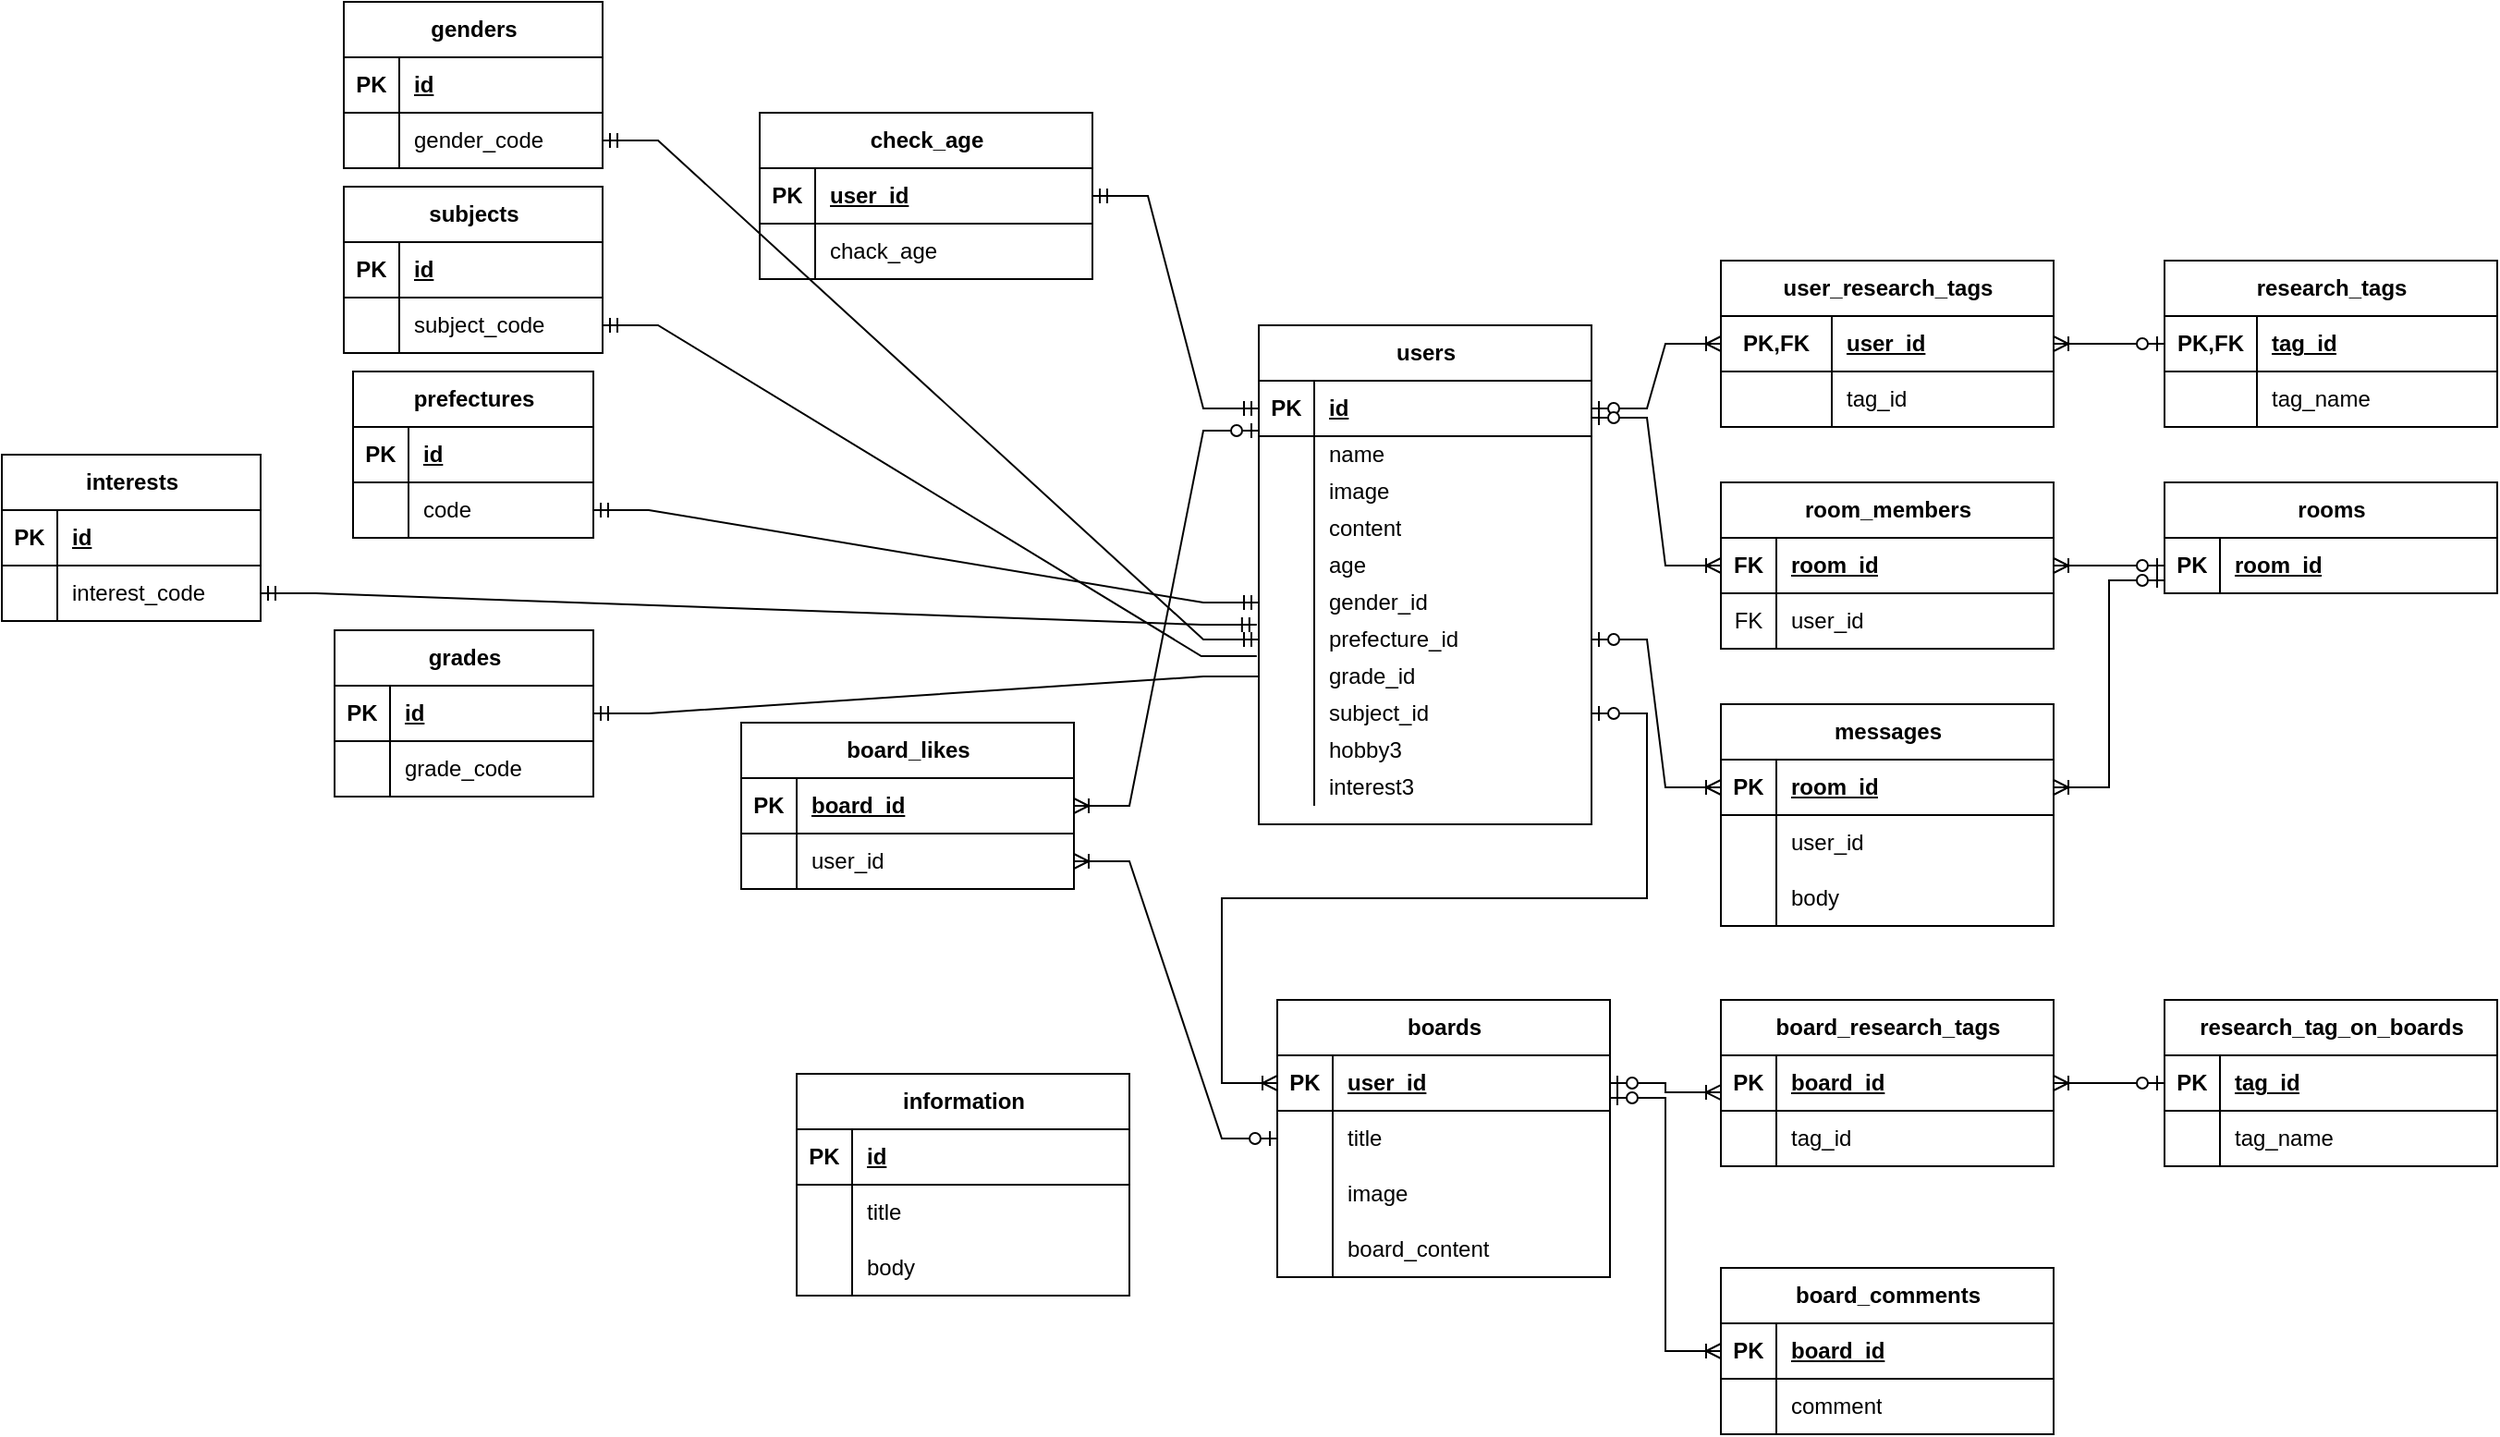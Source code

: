 <mxfile version="21.5.0" type="github">
  <diagram name="ページ1" id="IZ_pFeVEOYhPs_PXxSLY">
    <mxGraphModel dx="2261" dy="1925" grid="1" gridSize="10" guides="1" tooltips="1" connect="1" arrows="1" fold="1" page="1" pageScale="1" pageWidth="827" pageHeight="1169" math="0" shadow="0">
      <root>
        <mxCell id="0" />
        <mxCell id="1" parent="0" />
        <mxCell id="OEpJYxINSTZ2a6jiy-gf-20" value="users" style="shape=table;startSize=30;container=1;collapsible=1;childLayout=tableLayout;fixedRows=1;rowLines=0;fontStyle=1;align=center;resizeLast=1;html=1;" parent="1" vertex="1">
          <mxGeometry x="30" y="75" width="180" height="270" as="geometry" />
        </mxCell>
        <mxCell id="OEpJYxINSTZ2a6jiy-gf-21" value="" style="shape=tableRow;horizontal=0;startSize=0;swimlaneHead=0;swimlaneBody=0;fillColor=none;collapsible=0;dropTarget=0;points=[[0,0.5],[1,0.5]];portConstraint=eastwest;top=0;left=0;right=0;bottom=1;" parent="OEpJYxINSTZ2a6jiy-gf-20" vertex="1">
          <mxGeometry y="30" width="180" height="30" as="geometry" />
        </mxCell>
        <mxCell id="OEpJYxINSTZ2a6jiy-gf-22" value="PK" style="shape=partialRectangle;connectable=0;fillColor=none;top=0;left=0;bottom=0;right=0;fontStyle=1;overflow=hidden;whiteSpace=wrap;html=1;" parent="OEpJYxINSTZ2a6jiy-gf-21" vertex="1">
          <mxGeometry width="30" height="30" as="geometry">
            <mxRectangle width="30" height="30" as="alternateBounds" />
          </mxGeometry>
        </mxCell>
        <mxCell id="OEpJYxINSTZ2a6jiy-gf-23" value="id" style="shape=partialRectangle;connectable=0;fillColor=none;top=0;left=0;bottom=0;right=0;align=left;spacingLeft=6;fontStyle=5;overflow=hidden;whiteSpace=wrap;html=1;" parent="OEpJYxINSTZ2a6jiy-gf-21" vertex="1">
          <mxGeometry x="30" width="150" height="30" as="geometry">
            <mxRectangle width="150" height="30" as="alternateBounds" />
          </mxGeometry>
        </mxCell>
        <mxCell id="OEpJYxINSTZ2a6jiy-gf-24" value="" style="shape=tableRow;horizontal=0;startSize=0;swimlaneHead=0;swimlaneBody=0;fillColor=none;collapsible=0;dropTarget=0;points=[[0,0.5],[1,0.5]];portConstraint=eastwest;top=0;left=0;right=0;bottom=0;" parent="OEpJYxINSTZ2a6jiy-gf-20" vertex="1">
          <mxGeometry y="60" width="180" height="20" as="geometry" />
        </mxCell>
        <mxCell id="OEpJYxINSTZ2a6jiy-gf-25" value="" style="shape=partialRectangle;connectable=0;fillColor=none;top=0;left=0;bottom=0;right=0;editable=1;overflow=hidden;whiteSpace=wrap;html=1;" parent="OEpJYxINSTZ2a6jiy-gf-24" vertex="1">
          <mxGeometry width="30" height="20" as="geometry">
            <mxRectangle width="30" height="20" as="alternateBounds" />
          </mxGeometry>
        </mxCell>
        <mxCell id="OEpJYxINSTZ2a6jiy-gf-26" value="name" style="shape=partialRectangle;connectable=0;fillColor=none;top=0;left=0;bottom=0;right=0;align=left;spacingLeft=6;overflow=hidden;whiteSpace=wrap;html=1;" parent="OEpJYxINSTZ2a6jiy-gf-24" vertex="1">
          <mxGeometry x="30" width="150" height="20" as="geometry">
            <mxRectangle width="150" height="20" as="alternateBounds" />
          </mxGeometry>
        </mxCell>
        <mxCell id="OEpJYxINSTZ2a6jiy-gf-27" value="" style="shape=tableRow;horizontal=0;startSize=0;swimlaneHead=0;swimlaneBody=0;fillColor=none;collapsible=0;dropTarget=0;points=[[0,0.5],[1,0.5]];portConstraint=eastwest;top=0;left=0;right=0;bottom=0;" parent="OEpJYxINSTZ2a6jiy-gf-20" vertex="1">
          <mxGeometry y="80" width="180" height="20" as="geometry" />
        </mxCell>
        <mxCell id="OEpJYxINSTZ2a6jiy-gf-28" value="" style="shape=partialRectangle;connectable=0;fillColor=none;top=0;left=0;bottom=0;right=0;editable=1;overflow=hidden;whiteSpace=wrap;html=1;" parent="OEpJYxINSTZ2a6jiy-gf-27" vertex="1">
          <mxGeometry width="30" height="20" as="geometry">
            <mxRectangle width="30" height="20" as="alternateBounds" />
          </mxGeometry>
        </mxCell>
        <mxCell id="OEpJYxINSTZ2a6jiy-gf-29" value="image" style="shape=partialRectangle;connectable=0;fillColor=none;top=0;left=0;bottom=0;right=0;align=left;spacingLeft=6;overflow=hidden;whiteSpace=wrap;html=1;" parent="OEpJYxINSTZ2a6jiy-gf-27" vertex="1">
          <mxGeometry x="30" width="150" height="20" as="geometry">
            <mxRectangle width="150" height="20" as="alternateBounds" />
          </mxGeometry>
        </mxCell>
        <mxCell id="OEpJYxINSTZ2a6jiy-gf-30" value="" style="shape=tableRow;horizontal=0;startSize=0;swimlaneHead=0;swimlaneBody=0;fillColor=none;collapsible=0;dropTarget=0;points=[[0,0.5],[1,0.5]];portConstraint=eastwest;top=0;left=0;right=0;bottom=0;" parent="OEpJYxINSTZ2a6jiy-gf-20" vertex="1">
          <mxGeometry y="100" width="180" height="20" as="geometry" />
        </mxCell>
        <mxCell id="OEpJYxINSTZ2a6jiy-gf-31" value="" style="shape=partialRectangle;connectable=0;fillColor=none;top=0;left=0;bottom=0;right=0;editable=1;overflow=hidden;whiteSpace=wrap;html=1;" parent="OEpJYxINSTZ2a6jiy-gf-30" vertex="1">
          <mxGeometry width="30" height="20" as="geometry">
            <mxRectangle width="30" height="20" as="alternateBounds" />
          </mxGeometry>
        </mxCell>
        <mxCell id="OEpJYxINSTZ2a6jiy-gf-32" value="content" style="shape=partialRectangle;connectable=0;fillColor=none;top=0;left=0;bottom=0;right=0;align=left;spacingLeft=6;overflow=hidden;whiteSpace=wrap;html=1;" parent="OEpJYxINSTZ2a6jiy-gf-30" vertex="1">
          <mxGeometry x="30" width="150" height="20" as="geometry">
            <mxRectangle width="150" height="20" as="alternateBounds" />
          </mxGeometry>
        </mxCell>
        <mxCell id="OEpJYxINSTZ2a6jiy-gf-36" style="shape=tableRow;horizontal=0;startSize=0;swimlaneHead=0;swimlaneBody=0;fillColor=none;collapsible=0;dropTarget=0;points=[[0,0.5],[1,0.5]];portConstraint=eastwest;top=0;left=0;right=0;bottom=0;" parent="OEpJYxINSTZ2a6jiy-gf-20" vertex="1">
          <mxGeometry y="120" width="180" height="20" as="geometry" />
        </mxCell>
        <mxCell id="OEpJYxINSTZ2a6jiy-gf-37" style="shape=partialRectangle;connectable=0;fillColor=none;top=0;left=0;bottom=0;right=0;editable=1;overflow=hidden;whiteSpace=wrap;html=1;" parent="OEpJYxINSTZ2a6jiy-gf-36" vertex="1">
          <mxGeometry width="30" height="20" as="geometry">
            <mxRectangle width="30" height="20" as="alternateBounds" />
          </mxGeometry>
        </mxCell>
        <mxCell id="OEpJYxINSTZ2a6jiy-gf-38" value="age" style="shape=partialRectangle;connectable=0;fillColor=none;top=0;left=0;bottom=0;right=0;align=left;spacingLeft=6;overflow=hidden;whiteSpace=wrap;html=1;" parent="OEpJYxINSTZ2a6jiy-gf-36" vertex="1">
          <mxGeometry x="30" width="150" height="20" as="geometry">
            <mxRectangle width="150" height="20" as="alternateBounds" />
          </mxGeometry>
        </mxCell>
        <mxCell id="OEpJYxINSTZ2a6jiy-gf-45" style="shape=tableRow;horizontal=0;startSize=0;swimlaneHead=0;swimlaneBody=0;fillColor=none;collapsible=0;dropTarget=0;points=[[0,0.5],[1,0.5]];portConstraint=eastwest;top=0;left=0;right=0;bottom=0;" parent="OEpJYxINSTZ2a6jiy-gf-20" vertex="1">
          <mxGeometry y="140" width="180" height="20" as="geometry" />
        </mxCell>
        <mxCell id="OEpJYxINSTZ2a6jiy-gf-46" style="shape=partialRectangle;connectable=0;fillColor=none;top=0;left=0;bottom=0;right=0;editable=1;overflow=hidden;whiteSpace=wrap;html=1;" parent="OEpJYxINSTZ2a6jiy-gf-45" vertex="1">
          <mxGeometry width="30" height="20" as="geometry">
            <mxRectangle width="30" height="20" as="alternateBounds" />
          </mxGeometry>
        </mxCell>
        <mxCell id="OEpJYxINSTZ2a6jiy-gf-47" value="gender_id" style="shape=partialRectangle;connectable=0;fillColor=none;top=0;left=0;bottom=0;right=0;align=left;spacingLeft=6;overflow=hidden;whiteSpace=wrap;html=1;" parent="OEpJYxINSTZ2a6jiy-gf-45" vertex="1">
          <mxGeometry x="30" width="150" height="20" as="geometry">
            <mxRectangle width="150" height="20" as="alternateBounds" />
          </mxGeometry>
        </mxCell>
        <mxCell id="OEpJYxINSTZ2a6jiy-gf-42" style="shape=tableRow;horizontal=0;startSize=0;swimlaneHead=0;swimlaneBody=0;fillColor=none;collapsible=0;dropTarget=0;points=[[0,0.5],[1,0.5]];portConstraint=eastwest;top=0;left=0;right=0;bottom=0;" parent="OEpJYxINSTZ2a6jiy-gf-20" vertex="1">
          <mxGeometry y="160" width="180" height="20" as="geometry" />
        </mxCell>
        <mxCell id="OEpJYxINSTZ2a6jiy-gf-43" style="shape=partialRectangle;connectable=0;fillColor=none;top=0;left=0;bottom=0;right=0;editable=1;overflow=hidden;whiteSpace=wrap;html=1;" parent="OEpJYxINSTZ2a6jiy-gf-42" vertex="1">
          <mxGeometry width="30" height="20" as="geometry">
            <mxRectangle width="30" height="20" as="alternateBounds" />
          </mxGeometry>
        </mxCell>
        <mxCell id="OEpJYxINSTZ2a6jiy-gf-44" value="prefecture_id" style="shape=partialRectangle;connectable=0;fillColor=none;top=0;left=0;bottom=0;right=0;align=left;spacingLeft=6;overflow=hidden;whiteSpace=wrap;html=1;" parent="OEpJYxINSTZ2a6jiy-gf-42" vertex="1">
          <mxGeometry x="30" width="150" height="20" as="geometry">
            <mxRectangle width="150" height="20" as="alternateBounds" />
          </mxGeometry>
        </mxCell>
        <mxCell id="OEpJYxINSTZ2a6jiy-gf-39" style="shape=tableRow;horizontal=0;startSize=0;swimlaneHead=0;swimlaneBody=0;fillColor=none;collapsible=0;dropTarget=0;points=[[0,0.5],[1,0.5]];portConstraint=eastwest;top=0;left=0;right=0;bottom=0;" parent="OEpJYxINSTZ2a6jiy-gf-20" vertex="1">
          <mxGeometry y="180" width="180" height="20" as="geometry" />
        </mxCell>
        <mxCell id="OEpJYxINSTZ2a6jiy-gf-40" style="shape=partialRectangle;connectable=0;fillColor=none;top=0;left=0;bottom=0;right=0;editable=1;overflow=hidden;whiteSpace=wrap;html=1;" parent="OEpJYxINSTZ2a6jiy-gf-39" vertex="1">
          <mxGeometry width="30" height="20" as="geometry">
            <mxRectangle width="30" height="20" as="alternateBounds" />
          </mxGeometry>
        </mxCell>
        <mxCell id="OEpJYxINSTZ2a6jiy-gf-41" value="grade_id" style="shape=partialRectangle;connectable=0;fillColor=none;top=0;left=0;bottom=0;right=0;align=left;spacingLeft=6;overflow=hidden;whiteSpace=wrap;html=1;" parent="OEpJYxINSTZ2a6jiy-gf-39" vertex="1">
          <mxGeometry x="30" width="150" height="20" as="geometry">
            <mxRectangle width="150" height="20" as="alternateBounds" />
          </mxGeometry>
        </mxCell>
        <mxCell id="OEpJYxINSTZ2a6jiy-gf-48" style="shape=tableRow;horizontal=0;startSize=0;swimlaneHead=0;swimlaneBody=0;fillColor=none;collapsible=0;dropTarget=0;points=[[0,0.5],[1,0.5]];portConstraint=eastwest;top=0;left=0;right=0;bottom=0;" parent="OEpJYxINSTZ2a6jiy-gf-20" vertex="1">
          <mxGeometry y="200" width="180" height="20" as="geometry" />
        </mxCell>
        <mxCell id="OEpJYxINSTZ2a6jiy-gf-49" style="shape=partialRectangle;connectable=0;fillColor=none;top=0;left=0;bottom=0;right=0;editable=1;overflow=hidden;whiteSpace=wrap;html=1;" parent="OEpJYxINSTZ2a6jiy-gf-48" vertex="1">
          <mxGeometry width="30" height="20" as="geometry">
            <mxRectangle width="30" height="20" as="alternateBounds" />
          </mxGeometry>
        </mxCell>
        <mxCell id="OEpJYxINSTZ2a6jiy-gf-50" value="subject_id" style="shape=partialRectangle;connectable=0;fillColor=none;top=0;left=0;bottom=0;right=0;align=left;spacingLeft=6;overflow=hidden;whiteSpace=wrap;html=1;" parent="OEpJYxINSTZ2a6jiy-gf-48" vertex="1">
          <mxGeometry x="30" width="150" height="20" as="geometry">
            <mxRectangle width="150" height="20" as="alternateBounds" />
          </mxGeometry>
        </mxCell>
        <mxCell id="_Uz74NeBIZS0kuHsdxbB-33" style="shape=tableRow;horizontal=0;startSize=0;swimlaneHead=0;swimlaneBody=0;fillColor=none;collapsible=0;dropTarget=0;points=[[0,0.5],[1,0.5]];portConstraint=eastwest;top=0;left=0;right=0;bottom=0;" parent="OEpJYxINSTZ2a6jiy-gf-20" vertex="1">
          <mxGeometry y="220" width="180" height="20" as="geometry" />
        </mxCell>
        <mxCell id="_Uz74NeBIZS0kuHsdxbB-34" style="shape=partialRectangle;connectable=0;fillColor=none;top=0;left=0;bottom=0;right=0;editable=1;overflow=hidden;whiteSpace=wrap;html=1;" parent="_Uz74NeBIZS0kuHsdxbB-33" vertex="1">
          <mxGeometry width="30" height="20" as="geometry">
            <mxRectangle width="30" height="20" as="alternateBounds" />
          </mxGeometry>
        </mxCell>
        <mxCell id="_Uz74NeBIZS0kuHsdxbB-35" value="hobby3" style="shape=partialRectangle;connectable=0;fillColor=none;top=0;left=0;bottom=0;right=0;align=left;spacingLeft=6;overflow=hidden;whiteSpace=wrap;html=1;" parent="_Uz74NeBIZS0kuHsdxbB-33" vertex="1">
          <mxGeometry x="30" width="150" height="20" as="geometry">
            <mxRectangle width="150" height="20" as="alternateBounds" />
          </mxGeometry>
        </mxCell>
        <mxCell id="_Uz74NeBIZS0kuHsdxbB-36" style="shape=tableRow;horizontal=0;startSize=0;swimlaneHead=0;swimlaneBody=0;fillColor=none;collapsible=0;dropTarget=0;points=[[0,0.5],[1,0.5]];portConstraint=eastwest;top=0;left=0;right=0;bottom=0;" parent="OEpJYxINSTZ2a6jiy-gf-20" vertex="1">
          <mxGeometry y="240" width="180" height="20" as="geometry" />
        </mxCell>
        <mxCell id="_Uz74NeBIZS0kuHsdxbB-37" style="shape=partialRectangle;connectable=0;fillColor=none;top=0;left=0;bottom=0;right=0;editable=1;overflow=hidden;whiteSpace=wrap;html=1;" parent="_Uz74NeBIZS0kuHsdxbB-36" vertex="1">
          <mxGeometry width="30" height="20" as="geometry">
            <mxRectangle width="30" height="20" as="alternateBounds" />
          </mxGeometry>
        </mxCell>
        <mxCell id="_Uz74NeBIZS0kuHsdxbB-38" value="interest3" style="shape=partialRectangle;connectable=0;fillColor=none;top=0;left=0;bottom=0;right=0;align=left;spacingLeft=6;overflow=hidden;whiteSpace=wrap;html=1;" parent="_Uz74NeBIZS0kuHsdxbB-36" vertex="1">
          <mxGeometry x="30" width="150" height="20" as="geometry">
            <mxRectangle width="150" height="20" as="alternateBounds" />
          </mxGeometry>
        </mxCell>
        <mxCell id="OEpJYxINSTZ2a6jiy-gf-51" value="user_research_tags" style="shape=table;startSize=30;container=1;collapsible=1;childLayout=tableLayout;fixedRows=1;rowLines=0;fontStyle=1;align=center;resizeLast=1;html=1;" parent="1" vertex="1">
          <mxGeometry x="280" y="40" width="180" height="90" as="geometry" />
        </mxCell>
        <mxCell id="OEpJYxINSTZ2a6jiy-gf-52" value="" style="shape=tableRow;horizontal=0;startSize=0;swimlaneHead=0;swimlaneBody=0;fillColor=none;collapsible=0;dropTarget=0;points=[[0,0.5],[1,0.5]];portConstraint=eastwest;top=0;left=0;right=0;bottom=1;" parent="OEpJYxINSTZ2a6jiy-gf-51" vertex="1">
          <mxGeometry y="30" width="180" height="30" as="geometry" />
        </mxCell>
        <mxCell id="OEpJYxINSTZ2a6jiy-gf-53" value="PK,FK" style="shape=partialRectangle;connectable=0;fillColor=none;top=0;left=0;bottom=0;right=0;fontStyle=1;overflow=hidden;whiteSpace=wrap;html=1;" parent="OEpJYxINSTZ2a6jiy-gf-52" vertex="1">
          <mxGeometry width="60" height="30" as="geometry">
            <mxRectangle width="60" height="30" as="alternateBounds" />
          </mxGeometry>
        </mxCell>
        <mxCell id="OEpJYxINSTZ2a6jiy-gf-54" value="user_id" style="shape=partialRectangle;connectable=0;fillColor=none;top=0;left=0;bottom=0;right=0;align=left;spacingLeft=6;fontStyle=5;overflow=hidden;whiteSpace=wrap;html=1;" parent="OEpJYxINSTZ2a6jiy-gf-52" vertex="1">
          <mxGeometry x="60" width="120" height="30" as="geometry">
            <mxRectangle width="120" height="30" as="alternateBounds" />
          </mxGeometry>
        </mxCell>
        <mxCell id="OEpJYxINSTZ2a6jiy-gf-55" value="" style="shape=tableRow;horizontal=0;startSize=0;swimlaneHead=0;swimlaneBody=0;fillColor=none;collapsible=0;dropTarget=0;points=[[0,0.5],[1,0.5]];portConstraint=eastwest;top=0;left=0;right=0;bottom=0;" parent="OEpJYxINSTZ2a6jiy-gf-51" vertex="1">
          <mxGeometry y="60" width="180" height="30" as="geometry" />
        </mxCell>
        <mxCell id="OEpJYxINSTZ2a6jiy-gf-56" value="" style="shape=partialRectangle;connectable=0;fillColor=none;top=0;left=0;bottom=0;right=0;editable=1;overflow=hidden;whiteSpace=wrap;html=1;" parent="OEpJYxINSTZ2a6jiy-gf-55" vertex="1">
          <mxGeometry width="60" height="30" as="geometry">
            <mxRectangle width="60" height="30" as="alternateBounds" />
          </mxGeometry>
        </mxCell>
        <mxCell id="OEpJYxINSTZ2a6jiy-gf-57" value="tag_id" style="shape=partialRectangle;connectable=0;fillColor=none;top=0;left=0;bottom=0;right=0;align=left;spacingLeft=6;overflow=hidden;whiteSpace=wrap;html=1;" parent="OEpJYxINSTZ2a6jiy-gf-55" vertex="1">
          <mxGeometry x="60" width="120" height="30" as="geometry">
            <mxRectangle width="120" height="30" as="alternateBounds" />
          </mxGeometry>
        </mxCell>
        <mxCell id="OEpJYxINSTZ2a6jiy-gf-64" value="" style="edgeStyle=entityRelationEdgeStyle;fontSize=12;html=1;endArrow=ERoneToMany;startArrow=ERzeroToOne;rounded=0;entryX=0;entryY=0.5;entryDx=0;entryDy=0;exitX=1;exitY=0.5;exitDx=0;exitDy=0;" parent="1" source="OEpJYxINSTZ2a6jiy-gf-21" target="OEpJYxINSTZ2a6jiy-gf-52" edge="1">
          <mxGeometry width="100" height="100" relative="1" as="geometry">
            <mxPoint x="360" y="440" as="sourcePoint" />
            <mxPoint x="460" y="340" as="targetPoint" />
          </mxGeometry>
        </mxCell>
        <mxCell id="OEpJYxINSTZ2a6jiy-gf-65" value="research_tags" style="shape=table;startSize=30;container=1;collapsible=1;childLayout=tableLayout;fixedRows=1;rowLines=0;fontStyle=1;align=center;resizeLast=1;html=1;" parent="1" vertex="1">
          <mxGeometry x="520" y="40" width="180" height="90" as="geometry" />
        </mxCell>
        <mxCell id="OEpJYxINSTZ2a6jiy-gf-66" value="" style="shape=tableRow;horizontal=0;startSize=0;swimlaneHead=0;swimlaneBody=0;fillColor=none;collapsible=0;dropTarget=0;points=[[0,0.5],[1,0.5]];portConstraint=eastwest;top=0;left=0;right=0;bottom=1;" parent="OEpJYxINSTZ2a6jiy-gf-65" vertex="1">
          <mxGeometry y="30" width="180" height="30" as="geometry" />
        </mxCell>
        <mxCell id="OEpJYxINSTZ2a6jiy-gf-67" value="PK,FK" style="shape=partialRectangle;connectable=0;fillColor=none;top=0;left=0;bottom=0;right=0;fontStyle=1;overflow=hidden;whiteSpace=wrap;html=1;" parent="OEpJYxINSTZ2a6jiy-gf-66" vertex="1">
          <mxGeometry width="50" height="30" as="geometry">
            <mxRectangle width="50" height="30" as="alternateBounds" />
          </mxGeometry>
        </mxCell>
        <mxCell id="OEpJYxINSTZ2a6jiy-gf-68" value="tag_id" style="shape=partialRectangle;connectable=0;fillColor=none;top=0;left=0;bottom=0;right=0;align=left;spacingLeft=6;fontStyle=5;overflow=hidden;whiteSpace=wrap;html=1;" parent="OEpJYxINSTZ2a6jiy-gf-66" vertex="1">
          <mxGeometry x="50" width="130" height="30" as="geometry">
            <mxRectangle width="130" height="30" as="alternateBounds" />
          </mxGeometry>
        </mxCell>
        <mxCell id="OEpJYxINSTZ2a6jiy-gf-69" value="" style="shape=tableRow;horizontal=0;startSize=0;swimlaneHead=0;swimlaneBody=0;fillColor=none;collapsible=0;dropTarget=0;points=[[0,0.5],[1,0.5]];portConstraint=eastwest;top=0;left=0;right=0;bottom=0;" parent="OEpJYxINSTZ2a6jiy-gf-65" vertex="1">
          <mxGeometry y="60" width="180" height="30" as="geometry" />
        </mxCell>
        <mxCell id="OEpJYxINSTZ2a6jiy-gf-70" value="" style="shape=partialRectangle;connectable=0;fillColor=none;top=0;left=0;bottom=0;right=0;editable=1;overflow=hidden;whiteSpace=wrap;html=1;" parent="OEpJYxINSTZ2a6jiy-gf-69" vertex="1">
          <mxGeometry width="50" height="30" as="geometry">
            <mxRectangle width="50" height="30" as="alternateBounds" />
          </mxGeometry>
        </mxCell>
        <mxCell id="OEpJYxINSTZ2a6jiy-gf-71" value="tag_name" style="shape=partialRectangle;connectable=0;fillColor=none;top=0;left=0;bottom=0;right=0;align=left;spacingLeft=6;overflow=hidden;whiteSpace=wrap;html=1;" parent="OEpJYxINSTZ2a6jiy-gf-69" vertex="1">
          <mxGeometry x="50" width="130" height="30" as="geometry">
            <mxRectangle width="130" height="30" as="alternateBounds" />
          </mxGeometry>
        </mxCell>
        <mxCell id="OEpJYxINSTZ2a6jiy-gf-79" value="rooms" style="shape=table;startSize=30;container=1;collapsible=1;childLayout=tableLayout;fixedRows=1;rowLines=0;fontStyle=1;align=center;resizeLast=1;html=1;" parent="1" vertex="1">
          <mxGeometry x="520" y="160" width="180" height="60" as="geometry" />
        </mxCell>
        <mxCell id="OEpJYxINSTZ2a6jiy-gf-80" value="" style="shape=tableRow;horizontal=0;startSize=0;swimlaneHead=0;swimlaneBody=0;fillColor=none;collapsible=0;dropTarget=0;points=[[0,0.5],[1,0.5]];portConstraint=eastwest;top=0;left=0;right=0;bottom=1;" parent="OEpJYxINSTZ2a6jiy-gf-79" vertex="1">
          <mxGeometry y="30" width="180" height="30" as="geometry" />
        </mxCell>
        <mxCell id="OEpJYxINSTZ2a6jiy-gf-81" value="PK" style="shape=partialRectangle;connectable=0;fillColor=none;top=0;left=0;bottom=0;right=0;fontStyle=1;overflow=hidden;whiteSpace=wrap;html=1;" parent="OEpJYxINSTZ2a6jiy-gf-80" vertex="1">
          <mxGeometry width="30" height="30" as="geometry">
            <mxRectangle width="30" height="30" as="alternateBounds" />
          </mxGeometry>
        </mxCell>
        <mxCell id="OEpJYxINSTZ2a6jiy-gf-82" value="room_id" style="shape=partialRectangle;connectable=0;fillColor=none;top=0;left=0;bottom=0;right=0;align=left;spacingLeft=6;fontStyle=5;overflow=hidden;whiteSpace=wrap;html=1;" parent="OEpJYxINSTZ2a6jiy-gf-80" vertex="1">
          <mxGeometry x="30" width="150" height="30" as="geometry">
            <mxRectangle width="150" height="30" as="alternateBounds" />
          </mxGeometry>
        </mxCell>
        <mxCell id="OEpJYxINSTZ2a6jiy-gf-92" value="room_members" style="shape=table;startSize=30;container=1;collapsible=1;childLayout=tableLayout;fixedRows=1;rowLines=0;fontStyle=1;align=center;resizeLast=1;html=1;" parent="1" vertex="1">
          <mxGeometry x="280" y="160" width="180" height="90" as="geometry" />
        </mxCell>
        <mxCell id="OEpJYxINSTZ2a6jiy-gf-93" value="" style="shape=tableRow;horizontal=0;startSize=0;swimlaneHead=0;swimlaneBody=0;fillColor=none;collapsible=0;dropTarget=0;points=[[0,0.5],[1,0.5]];portConstraint=eastwest;top=0;left=0;right=0;bottom=1;" parent="OEpJYxINSTZ2a6jiy-gf-92" vertex="1">
          <mxGeometry y="30" width="180" height="30" as="geometry" />
        </mxCell>
        <mxCell id="OEpJYxINSTZ2a6jiy-gf-94" value="FK" style="shape=partialRectangle;connectable=0;fillColor=none;top=0;left=0;bottom=0;right=0;fontStyle=1;overflow=hidden;whiteSpace=wrap;html=1;" parent="OEpJYxINSTZ2a6jiy-gf-93" vertex="1">
          <mxGeometry width="30" height="30" as="geometry">
            <mxRectangle width="30" height="30" as="alternateBounds" />
          </mxGeometry>
        </mxCell>
        <mxCell id="OEpJYxINSTZ2a6jiy-gf-95" value="room_id" style="shape=partialRectangle;connectable=0;fillColor=none;top=0;left=0;bottom=0;right=0;align=left;spacingLeft=6;fontStyle=5;overflow=hidden;whiteSpace=wrap;html=1;" parent="OEpJYxINSTZ2a6jiy-gf-93" vertex="1">
          <mxGeometry x="30" width="150" height="30" as="geometry">
            <mxRectangle width="150" height="30" as="alternateBounds" />
          </mxGeometry>
        </mxCell>
        <mxCell id="OEpJYxINSTZ2a6jiy-gf-96" value="" style="shape=tableRow;horizontal=0;startSize=0;swimlaneHead=0;swimlaneBody=0;fillColor=none;collapsible=0;dropTarget=0;points=[[0,0.5],[1,0.5]];portConstraint=eastwest;top=0;left=0;right=0;bottom=0;" parent="OEpJYxINSTZ2a6jiy-gf-92" vertex="1">
          <mxGeometry y="60" width="180" height="30" as="geometry" />
        </mxCell>
        <mxCell id="OEpJYxINSTZ2a6jiy-gf-97" value="FK" style="shape=partialRectangle;connectable=0;fillColor=none;top=0;left=0;bottom=0;right=0;editable=1;overflow=hidden;whiteSpace=wrap;html=1;" parent="OEpJYxINSTZ2a6jiy-gf-96" vertex="1">
          <mxGeometry width="30" height="30" as="geometry">
            <mxRectangle width="30" height="30" as="alternateBounds" />
          </mxGeometry>
        </mxCell>
        <mxCell id="OEpJYxINSTZ2a6jiy-gf-98" value="user_id" style="shape=partialRectangle;connectable=0;fillColor=none;top=0;left=0;bottom=0;right=0;align=left;spacingLeft=6;overflow=hidden;whiteSpace=wrap;html=1;" parent="OEpJYxINSTZ2a6jiy-gf-96" vertex="1">
          <mxGeometry x="30" width="150" height="30" as="geometry">
            <mxRectangle width="150" height="30" as="alternateBounds" />
          </mxGeometry>
        </mxCell>
        <mxCell id="OEpJYxINSTZ2a6jiy-gf-105" value="" style="edgeStyle=entityRelationEdgeStyle;fontSize=12;html=1;endArrow=ERoneToMany;startArrow=ERzeroToOne;rounded=0;exitX=1;exitY=0.667;exitDx=0;exitDy=0;entryX=0;entryY=0.5;entryDx=0;entryDy=0;exitPerimeter=0;" parent="1" source="OEpJYxINSTZ2a6jiy-gf-21" target="OEpJYxINSTZ2a6jiy-gf-93" edge="1">
          <mxGeometry width="100" height="100" relative="1" as="geometry">
            <mxPoint x="230" y="95" as="sourcePoint" />
            <mxPoint x="270" y="250" as="targetPoint" />
          </mxGeometry>
        </mxCell>
        <mxCell id="OEpJYxINSTZ2a6jiy-gf-106" value="" style="edgeStyle=entityRelationEdgeStyle;fontSize=12;html=1;endArrow=ERoneToMany;startArrow=ERzeroToOne;rounded=0;entryX=1;entryY=0.5;entryDx=0;entryDy=0;exitX=0;exitY=0.5;exitDx=0;exitDy=0;" parent="1" source="OEpJYxINSTZ2a6jiy-gf-80" target="OEpJYxINSTZ2a6jiy-gf-93" edge="1">
          <mxGeometry width="100" height="100" relative="1" as="geometry">
            <mxPoint x="520" y="205" as="sourcePoint" />
            <mxPoint x="470" y="189.5" as="targetPoint" />
            <Array as="points">
              <mxPoint x="490" y="189.5" />
            </Array>
          </mxGeometry>
        </mxCell>
        <mxCell id="OEpJYxINSTZ2a6jiy-gf-107" value="" style="edgeStyle=entityRelationEdgeStyle;fontSize=12;html=1;endArrow=ERoneToMany;startArrow=ERzeroToOne;rounded=0;entryX=0;entryY=0.5;entryDx=0;entryDy=0;exitX=1;exitY=0.5;exitDx=0;exitDy=0;" parent="1" source="OEpJYxINSTZ2a6jiy-gf-42" target="OEpJYxINSTZ2a6jiy-gf-110" edge="1">
          <mxGeometry width="100" height="100" relative="1" as="geometry">
            <mxPoint x="210" y="325" as="sourcePoint" />
            <mxPoint x="330" y="450" as="targetPoint" />
            <Array as="points">
              <mxPoint x="218.92" y="681" />
              <mxPoint x="300" y="480" />
              <mxPoint x="528.92" y="771" />
              <mxPoint x="698.92" y="681" />
              <mxPoint x="708.92" y="700.01" />
              <mxPoint x="488.92" y="860.01" />
              <mxPoint x="698.92" y="900.01" />
            </Array>
          </mxGeometry>
        </mxCell>
        <mxCell id="OEpJYxINSTZ2a6jiy-gf-109" value="messages" style="shape=table;startSize=30;container=1;collapsible=1;childLayout=tableLayout;fixedRows=1;rowLines=0;fontStyle=1;align=center;resizeLast=1;html=1;" parent="1" vertex="1">
          <mxGeometry x="280" y="280" width="180" height="120" as="geometry" />
        </mxCell>
        <mxCell id="OEpJYxINSTZ2a6jiy-gf-110" value="" style="shape=tableRow;horizontal=0;startSize=0;swimlaneHead=0;swimlaneBody=0;fillColor=none;collapsible=0;dropTarget=0;points=[[0,0.5],[1,0.5]];portConstraint=eastwest;top=0;left=0;right=0;bottom=1;" parent="OEpJYxINSTZ2a6jiy-gf-109" vertex="1">
          <mxGeometry y="30" width="180" height="30" as="geometry" />
        </mxCell>
        <mxCell id="OEpJYxINSTZ2a6jiy-gf-111" value="PK" style="shape=partialRectangle;connectable=0;fillColor=none;top=0;left=0;bottom=0;right=0;fontStyle=1;overflow=hidden;whiteSpace=wrap;html=1;" parent="OEpJYxINSTZ2a6jiy-gf-110" vertex="1">
          <mxGeometry width="30" height="30" as="geometry">
            <mxRectangle width="30" height="30" as="alternateBounds" />
          </mxGeometry>
        </mxCell>
        <mxCell id="OEpJYxINSTZ2a6jiy-gf-112" value="room_id" style="shape=partialRectangle;connectable=0;fillColor=none;top=0;left=0;bottom=0;right=0;align=left;spacingLeft=6;fontStyle=5;overflow=hidden;whiteSpace=wrap;html=1;" parent="OEpJYxINSTZ2a6jiy-gf-110" vertex="1">
          <mxGeometry x="30" width="150" height="30" as="geometry">
            <mxRectangle width="150" height="30" as="alternateBounds" />
          </mxGeometry>
        </mxCell>
        <mxCell id="OEpJYxINSTZ2a6jiy-gf-113" value="" style="shape=tableRow;horizontal=0;startSize=0;swimlaneHead=0;swimlaneBody=0;fillColor=none;collapsible=0;dropTarget=0;points=[[0,0.5],[1,0.5]];portConstraint=eastwest;top=0;left=0;right=0;bottom=0;" parent="OEpJYxINSTZ2a6jiy-gf-109" vertex="1">
          <mxGeometry y="60" width="180" height="30" as="geometry" />
        </mxCell>
        <mxCell id="OEpJYxINSTZ2a6jiy-gf-114" value="" style="shape=partialRectangle;connectable=0;fillColor=none;top=0;left=0;bottom=0;right=0;editable=1;overflow=hidden;whiteSpace=wrap;html=1;" parent="OEpJYxINSTZ2a6jiy-gf-113" vertex="1">
          <mxGeometry width="30" height="30" as="geometry">
            <mxRectangle width="30" height="30" as="alternateBounds" />
          </mxGeometry>
        </mxCell>
        <mxCell id="OEpJYxINSTZ2a6jiy-gf-115" value="user_id" style="shape=partialRectangle;connectable=0;fillColor=none;top=0;left=0;bottom=0;right=0;align=left;spacingLeft=6;overflow=hidden;whiteSpace=wrap;html=1;" parent="OEpJYxINSTZ2a6jiy-gf-113" vertex="1">
          <mxGeometry x="30" width="150" height="30" as="geometry">
            <mxRectangle width="150" height="30" as="alternateBounds" />
          </mxGeometry>
        </mxCell>
        <mxCell id="OEpJYxINSTZ2a6jiy-gf-116" value="" style="shape=tableRow;horizontal=0;startSize=0;swimlaneHead=0;swimlaneBody=0;fillColor=none;collapsible=0;dropTarget=0;points=[[0,0.5],[1,0.5]];portConstraint=eastwest;top=0;left=0;right=0;bottom=0;" parent="OEpJYxINSTZ2a6jiy-gf-109" vertex="1">
          <mxGeometry y="90" width="180" height="30" as="geometry" />
        </mxCell>
        <mxCell id="OEpJYxINSTZ2a6jiy-gf-117" value="" style="shape=partialRectangle;connectable=0;fillColor=none;top=0;left=0;bottom=0;right=0;editable=1;overflow=hidden;whiteSpace=wrap;html=1;" parent="OEpJYxINSTZ2a6jiy-gf-116" vertex="1">
          <mxGeometry width="30" height="30" as="geometry">
            <mxRectangle width="30" height="30" as="alternateBounds" />
          </mxGeometry>
        </mxCell>
        <mxCell id="OEpJYxINSTZ2a6jiy-gf-118" value="body" style="shape=partialRectangle;connectable=0;fillColor=none;top=0;left=0;bottom=0;right=0;align=left;spacingLeft=6;overflow=hidden;whiteSpace=wrap;html=1;" parent="OEpJYxINSTZ2a6jiy-gf-116" vertex="1">
          <mxGeometry x="30" width="150" height="30" as="geometry">
            <mxRectangle width="150" height="30" as="alternateBounds" />
          </mxGeometry>
        </mxCell>
        <mxCell id="OEpJYxINSTZ2a6jiy-gf-122" value="" style="edgeStyle=entityRelationEdgeStyle;fontSize=12;html=1;endArrow=ERoneToMany;startArrow=ERzeroToOne;rounded=0;entryX=1;entryY=0.5;entryDx=0;entryDy=0;exitX=0;exitY=0.767;exitDx=0;exitDy=0;exitPerimeter=0;" parent="1" source="OEpJYxINSTZ2a6jiy-gf-80" target="OEpJYxINSTZ2a6jiy-gf-110" edge="1">
          <mxGeometry width="100" height="100" relative="1" as="geometry">
            <mxPoint x="510" y="214" as="sourcePoint" />
            <mxPoint x="660" y="337.5" as="targetPoint" />
            <Array as="points">
              <mxPoint x="620" y="250" />
              <mxPoint x="640" y="290" />
              <mxPoint x="598.92" y="693.5" />
              <mxPoint x="680" y="492.5" />
              <mxPoint x="908.92" y="783.5" />
              <mxPoint x="1078.92" y="693.5" />
              <mxPoint x="1088.92" y="712.51" />
              <mxPoint x="868.92" y="872.51" />
              <mxPoint x="1078.92" y="912.51" />
            </Array>
          </mxGeometry>
        </mxCell>
        <mxCell id="OEpJYxINSTZ2a6jiy-gf-123" value="boards" style="shape=table;startSize=30;container=1;collapsible=1;childLayout=tableLayout;fixedRows=1;rowLines=0;fontStyle=1;align=center;resizeLast=1;html=1;" parent="1" vertex="1">
          <mxGeometry x="40" y="440" width="180" height="150" as="geometry" />
        </mxCell>
        <mxCell id="OEpJYxINSTZ2a6jiy-gf-124" value="" style="shape=tableRow;horizontal=0;startSize=0;swimlaneHead=0;swimlaneBody=0;fillColor=none;collapsible=0;dropTarget=0;points=[[0,0.5],[1,0.5]];portConstraint=eastwest;top=0;left=0;right=0;bottom=1;" parent="OEpJYxINSTZ2a6jiy-gf-123" vertex="1">
          <mxGeometry y="30" width="180" height="30" as="geometry" />
        </mxCell>
        <mxCell id="OEpJYxINSTZ2a6jiy-gf-125" value="PK" style="shape=partialRectangle;connectable=0;fillColor=none;top=0;left=0;bottom=0;right=0;fontStyle=1;overflow=hidden;whiteSpace=wrap;html=1;" parent="OEpJYxINSTZ2a6jiy-gf-124" vertex="1">
          <mxGeometry width="30" height="30" as="geometry">
            <mxRectangle width="30" height="30" as="alternateBounds" />
          </mxGeometry>
        </mxCell>
        <mxCell id="OEpJYxINSTZ2a6jiy-gf-126" value="user_id" style="shape=partialRectangle;connectable=0;fillColor=none;top=0;left=0;bottom=0;right=0;align=left;spacingLeft=6;fontStyle=5;overflow=hidden;whiteSpace=wrap;html=1;" parent="OEpJYxINSTZ2a6jiy-gf-124" vertex="1">
          <mxGeometry x="30" width="150" height="30" as="geometry">
            <mxRectangle width="150" height="30" as="alternateBounds" />
          </mxGeometry>
        </mxCell>
        <mxCell id="OEpJYxINSTZ2a6jiy-gf-127" value="" style="shape=tableRow;horizontal=0;startSize=0;swimlaneHead=0;swimlaneBody=0;fillColor=none;collapsible=0;dropTarget=0;points=[[0,0.5],[1,0.5]];portConstraint=eastwest;top=0;left=0;right=0;bottom=0;" parent="OEpJYxINSTZ2a6jiy-gf-123" vertex="1">
          <mxGeometry y="60" width="180" height="30" as="geometry" />
        </mxCell>
        <mxCell id="OEpJYxINSTZ2a6jiy-gf-128" value="" style="shape=partialRectangle;connectable=0;fillColor=none;top=0;left=0;bottom=0;right=0;editable=1;overflow=hidden;whiteSpace=wrap;html=1;" parent="OEpJYxINSTZ2a6jiy-gf-127" vertex="1">
          <mxGeometry width="30" height="30" as="geometry">
            <mxRectangle width="30" height="30" as="alternateBounds" />
          </mxGeometry>
        </mxCell>
        <mxCell id="OEpJYxINSTZ2a6jiy-gf-129" value="title" style="shape=partialRectangle;connectable=0;fillColor=none;top=0;left=0;bottom=0;right=0;align=left;spacingLeft=6;overflow=hidden;whiteSpace=wrap;html=1;" parent="OEpJYxINSTZ2a6jiy-gf-127" vertex="1">
          <mxGeometry x="30" width="150" height="30" as="geometry">
            <mxRectangle width="150" height="30" as="alternateBounds" />
          </mxGeometry>
        </mxCell>
        <mxCell id="OEpJYxINSTZ2a6jiy-gf-136" style="shape=tableRow;horizontal=0;startSize=0;swimlaneHead=0;swimlaneBody=0;fillColor=none;collapsible=0;dropTarget=0;points=[[0,0.5],[1,0.5]];portConstraint=eastwest;top=0;left=0;right=0;bottom=0;" parent="OEpJYxINSTZ2a6jiy-gf-123" vertex="1">
          <mxGeometry y="90" width="180" height="30" as="geometry" />
        </mxCell>
        <mxCell id="OEpJYxINSTZ2a6jiy-gf-137" style="shape=partialRectangle;connectable=0;fillColor=none;top=0;left=0;bottom=0;right=0;editable=1;overflow=hidden;whiteSpace=wrap;html=1;" parent="OEpJYxINSTZ2a6jiy-gf-136" vertex="1">
          <mxGeometry width="30" height="30" as="geometry">
            <mxRectangle width="30" height="30" as="alternateBounds" />
          </mxGeometry>
        </mxCell>
        <mxCell id="OEpJYxINSTZ2a6jiy-gf-138" value="image" style="shape=partialRectangle;connectable=0;fillColor=none;top=0;left=0;bottom=0;right=0;align=left;spacingLeft=6;overflow=hidden;whiteSpace=wrap;html=1;" parent="OEpJYxINSTZ2a6jiy-gf-136" vertex="1">
          <mxGeometry x="30" width="150" height="30" as="geometry">
            <mxRectangle width="150" height="30" as="alternateBounds" />
          </mxGeometry>
        </mxCell>
        <mxCell id="OEpJYxINSTZ2a6jiy-gf-130" value="" style="shape=tableRow;horizontal=0;startSize=0;swimlaneHead=0;swimlaneBody=0;fillColor=none;collapsible=0;dropTarget=0;points=[[0,0.5],[1,0.5]];portConstraint=eastwest;top=0;left=0;right=0;bottom=0;" parent="OEpJYxINSTZ2a6jiy-gf-123" vertex="1">
          <mxGeometry y="120" width="180" height="30" as="geometry" />
        </mxCell>
        <mxCell id="OEpJYxINSTZ2a6jiy-gf-131" value="" style="shape=partialRectangle;connectable=0;fillColor=none;top=0;left=0;bottom=0;right=0;editable=1;overflow=hidden;whiteSpace=wrap;html=1;" parent="OEpJYxINSTZ2a6jiy-gf-130" vertex="1">
          <mxGeometry width="30" height="30" as="geometry">
            <mxRectangle width="30" height="30" as="alternateBounds" />
          </mxGeometry>
        </mxCell>
        <mxCell id="OEpJYxINSTZ2a6jiy-gf-132" value="board_content" style="shape=partialRectangle;connectable=0;fillColor=none;top=0;left=0;bottom=0;right=0;align=left;spacingLeft=6;overflow=hidden;whiteSpace=wrap;html=1;" parent="OEpJYxINSTZ2a6jiy-gf-130" vertex="1">
          <mxGeometry x="30" width="150" height="30" as="geometry">
            <mxRectangle width="150" height="30" as="alternateBounds" />
          </mxGeometry>
        </mxCell>
        <mxCell id="OEpJYxINSTZ2a6jiy-gf-139" value="board_research_tags" style="shape=table;startSize=30;container=1;collapsible=1;childLayout=tableLayout;fixedRows=1;rowLines=0;fontStyle=1;align=center;resizeLast=1;html=1;" parent="1" vertex="1">
          <mxGeometry x="280" y="440" width="180" height="90" as="geometry" />
        </mxCell>
        <mxCell id="OEpJYxINSTZ2a6jiy-gf-140" value="" style="shape=tableRow;horizontal=0;startSize=0;swimlaneHead=0;swimlaneBody=0;fillColor=none;collapsible=0;dropTarget=0;points=[[0,0.5],[1,0.5]];portConstraint=eastwest;top=0;left=0;right=0;bottom=1;" parent="OEpJYxINSTZ2a6jiy-gf-139" vertex="1">
          <mxGeometry y="30" width="180" height="30" as="geometry" />
        </mxCell>
        <mxCell id="OEpJYxINSTZ2a6jiy-gf-141" value="PK" style="shape=partialRectangle;connectable=0;fillColor=none;top=0;left=0;bottom=0;right=0;fontStyle=1;overflow=hidden;whiteSpace=wrap;html=1;" parent="OEpJYxINSTZ2a6jiy-gf-140" vertex="1">
          <mxGeometry width="30" height="30" as="geometry">
            <mxRectangle width="30" height="30" as="alternateBounds" />
          </mxGeometry>
        </mxCell>
        <mxCell id="OEpJYxINSTZ2a6jiy-gf-142" value="board_id" style="shape=partialRectangle;connectable=0;fillColor=none;top=0;left=0;bottom=0;right=0;align=left;spacingLeft=6;fontStyle=5;overflow=hidden;whiteSpace=wrap;html=1;" parent="OEpJYxINSTZ2a6jiy-gf-140" vertex="1">
          <mxGeometry x="30" width="150" height="30" as="geometry">
            <mxRectangle width="150" height="30" as="alternateBounds" />
          </mxGeometry>
        </mxCell>
        <mxCell id="OEpJYxINSTZ2a6jiy-gf-143" value="" style="shape=tableRow;horizontal=0;startSize=0;swimlaneHead=0;swimlaneBody=0;fillColor=none;collapsible=0;dropTarget=0;points=[[0,0.5],[1,0.5]];portConstraint=eastwest;top=0;left=0;right=0;bottom=0;" parent="OEpJYxINSTZ2a6jiy-gf-139" vertex="1">
          <mxGeometry y="60" width="180" height="30" as="geometry" />
        </mxCell>
        <mxCell id="OEpJYxINSTZ2a6jiy-gf-144" value="" style="shape=partialRectangle;connectable=0;fillColor=none;top=0;left=0;bottom=0;right=0;editable=1;overflow=hidden;whiteSpace=wrap;html=1;" parent="OEpJYxINSTZ2a6jiy-gf-143" vertex="1">
          <mxGeometry width="30" height="30" as="geometry">
            <mxRectangle width="30" height="30" as="alternateBounds" />
          </mxGeometry>
        </mxCell>
        <mxCell id="OEpJYxINSTZ2a6jiy-gf-145" value="tag_id" style="shape=partialRectangle;connectable=0;fillColor=none;top=0;left=0;bottom=0;right=0;align=left;spacingLeft=6;overflow=hidden;whiteSpace=wrap;html=1;" parent="OEpJYxINSTZ2a6jiy-gf-143" vertex="1">
          <mxGeometry x="30" width="150" height="30" as="geometry">
            <mxRectangle width="150" height="30" as="alternateBounds" />
          </mxGeometry>
        </mxCell>
        <mxCell id="OEpJYxINSTZ2a6jiy-gf-152" value="research_tag_on_boards" style="shape=table;startSize=30;container=1;collapsible=1;childLayout=tableLayout;fixedRows=1;rowLines=0;fontStyle=1;align=center;resizeLast=1;html=1;" parent="1" vertex="1">
          <mxGeometry x="520" y="440" width="180" height="90" as="geometry" />
        </mxCell>
        <mxCell id="OEpJYxINSTZ2a6jiy-gf-153" value="" style="shape=tableRow;horizontal=0;startSize=0;swimlaneHead=0;swimlaneBody=0;fillColor=none;collapsible=0;dropTarget=0;points=[[0,0.5],[1,0.5]];portConstraint=eastwest;top=0;left=0;right=0;bottom=1;" parent="OEpJYxINSTZ2a6jiy-gf-152" vertex="1">
          <mxGeometry y="30" width="180" height="30" as="geometry" />
        </mxCell>
        <mxCell id="OEpJYxINSTZ2a6jiy-gf-154" value="PK" style="shape=partialRectangle;connectable=0;fillColor=none;top=0;left=0;bottom=0;right=0;fontStyle=1;overflow=hidden;whiteSpace=wrap;html=1;" parent="OEpJYxINSTZ2a6jiy-gf-153" vertex="1">
          <mxGeometry width="30" height="30" as="geometry">
            <mxRectangle width="30" height="30" as="alternateBounds" />
          </mxGeometry>
        </mxCell>
        <mxCell id="OEpJYxINSTZ2a6jiy-gf-155" value="tag_id" style="shape=partialRectangle;connectable=0;fillColor=none;top=0;left=0;bottom=0;right=0;align=left;spacingLeft=6;fontStyle=5;overflow=hidden;whiteSpace=wrap;html=1;" parent="OEpJYxINSTZ2a6jiy-gf-153" vertex="1">
          <mxGeometry x="30" width="150" height="30" as="geometry">
            <mxRectangle width="150" height="30" as="alternateBounds" />
          </mxGeometry>
        </mxCell>
        <mxCell id="OEpJYxINSTZ2a6jiy-gf-156" value="" style="shape=tableRow;horizontal=0;startSize=0;swimlaneHead=0;swimlaneBody=0;fillColor=none;collapsible=0;dropTarget=0;points=[[0,0.5],[1,0.5]];portConstraint=eastwest;top=0;left=0;right=0;bottom=0;" parent="OEpJYxINSTZ2a6jiy-gf-152" vertex="1">
          <mxGeometry y="60" width="180" height="30" as="geometry" />
        </mxCell>
        <mxCell id="OEpJYxINSTZ2a6jiy-gf-157" value="" style="shape=partialRectangle;connectable=0;fillColor=none;top=0;left=0;bottom=0;right=0;editable=1;overflow=hidden;whiteSpace=wrap;html=1;" parent="OEpJYxINSTZ2a6jiy-gf-156" vertex="1">
          <mxGeometry width="30" height="30" as="geometry">
            <mxRectangle width="30" height="30" as="alternateBounds" />
          </mxGeometry>
        </mxCell>
        <mxCell id="OEpJYxINSTZ2a6jiy-gf-158" value="tag_name" style="shape=partialRectangle;connectable=0;fillColor=none;top=0;left=0;bottom=0;right=0;align=left;spacingLeft=6;overflow=hidden;whiteSpace=wrap;html=1;" parent="OEpJYxINSTZ2a6jiy-gf-156" vertex="1">
          <mxGeometry x="30" width="150" height="30" as="geometry">
            <mxRectangle width="150" height="30" as="alternateBounds" />
          </mxGeometry>
        </mxCell>
        <mxCell id="_Uz74NeBIZS0kuHsdxbB-1" value="" style="edgeStyle=entityRelationEdgeStyle;fontSize=12;html=1;endArrow=ERoneToMany;startArrow=ERzeroToOne;rounded=0;exitX=1;exitY=0.5;exitDx=0;exitDy=0;" parent="1" source="OEpJYxINSTZ2a6jiy-gf-48" edge="1">
          <mxGeometry width="100" height="100" relative="1" as="geometry">
            <mxPoint x="220" y="340" as="sourcePoint" />
            <mxPoint x="40" y="485" as="targetPoint" />
            <Array as="points">
              <mxPoint x="10" y="330" />
            </Array>
          </mxGeometry>
        </mxCell>
        <mxCell id="_Uz74NeBIZS0kuHsdxbB-2" value="" style="edgeStyle=entityRelationEdgeStyle;fontSize=12;html=1;endArrow=ERoneToMany;startArrow=ERzeroToOne;rounded=0;entryX=0;entryY=0.667;entryDx=0;entryDy=0;exitX=1;exitY=0.5;exitDx=0;exitDy=0;entryPerimeter=0;" parent="1" source="OEpJYxINSTZ2a6jiy-gf-124" target="OEpJYxINSTZ2a6jiy-gf-140" edge="1">
          <mxGeometry width="100" height="100" relative="1" as="geometry">
            <mxPoint x="220" y="487.5" as="sourcePoint" />
            <mxPoint x="280" y="482.5" as="targetPoint" />
            <Array as="points">
              <mxPoint x="218.92" y="838.5" />
              <mxPoint x="300" y="637.5" />
              <mxPoint x="528.92" y="928.5" />
              <mxPoint x="698.92" y="838.5" />
              <mxPoint x="708.92" y="857.51" />
              <mxPoint x="488.92" y="1017.51" />
              <mxPoint x="698.92" y="1057.51" />
            </Array>
          </mxGeometry>
        </mxCell>
        <mxCell id="_Uz74NeBIZS0kuHsdxbB-3" value="" style="edgeStyle=entityRelationEdgeStyle;fontSize=12;html=1;endArrow=ERoneToMany;startArrow=ERzeroToOne;rounded=0;entryX=1;entryY=0.5;entryDx=0;entryDy=0;exitX=0;exitY=0.5;exitDx=0;exitDy=0;" parent="1" source="OEpJYxINSTZ2a6jiy-gf-153" target="OEpJYxINSTZ2a6jiy-gf-140" edge="1">
          <mxGeometry width="100" height="100" relative="1" as="geometry">
            <mxPoint x="460" y="570" as="sourcePoint" />
            <mxPoint x="520" y="575" as="targetPoint" />
            <Array as="points">
              <mxPoint x="458.92" y="923.5" />
              <mxPoint x="540" y="722.5" />
              <mxPoint x="768.92" y="1013.5" />
              <mxPoint x="938.92" y="923.5" />
              <mxPoint x="948.92" y="942.51" />
              <mxPoint x="728.92" y="1102.51" />
              <mxPoint x="938.92" y="1142.51" />
            </Array>
          </mxGeometry>
        </mxCell>
        <mxCell id="_Uz74NeBIZS0kuHsdxbB-4" value="" style="edgeStyle=entityRelationEdgeStyle;fontSize=12;html=1;endArrow=ERoneToMany;startArrow=ERzeroToOne;rounded=0;exitX=0;exitY=0.5;exitDx=0;exitDy=0;" parent="1" source="OEpJYxINSTZ2a6jiy-gf-66" target="OEpJYxINSTZ2a6jiy-gf-52" edge="1">
          <mxGeometry width="100" height="100" relative="1" as="geometry">
            <mxPoint x="410" y="150" as="sourcePoint" />
            <mxPoint x="350" y="150" as="targetPoint" />
            <Array as="points">
              <mxPoint x="348.92" y="588.5" />
              <mxPoint x="430" y="387.5" />
              <mxPoint x="658.92" y="678.5" />
              <mxPoint x="828.92" y="588.5" />
              <mxPoint x="838.92" y="607.51" />
              <mxPoint x="618.92" y="767.51" />
              <mxPoint x="828.92" y="807.51" />
            </Array>
          </mxGeometry>
        </mxCell>
        <mxCell id="_Uz74NeBIZS0kuHsdxbB-5" value="board_likes" style="shape=table;startSize=30;container=1;collapsible=1;childLayout=tableLayout;fixedRows=1;rowLines=0;fontStyle=1;align=center;resizeLast=1;html=1;" parent="1" vertex="1">
          <mxGeometry x="-250" y="290" width="180" height="90" as="geometry" />
        </mxCell>
        <mxCell id="_Uz74NeBIZS0kuHsdxbB-6" value="" style="shape=tableRow;horizontal=0;startSize=0;swimlaneHead=0;swimlaneBody=0;fillColor=none;collapsible=0;dropTarget=0;points=[[0,0.5],[1,0.5]];portConstraint=eastwest;top=0;left=0;right=0;bottom=1;" parent="_Uz74NeBIZS0kuHsdxbB-5" vertex="1">
          <mxGeometry y="30" width="180" height="30" as="geometry" />
        </mxCell>
        <mxCell id="_Uz74NeBIZS0kuHsdxbB-7" value="PK" style="shape=partialRectangle;connectable=0;fillColor=none;top=0;left=0;bottom=0;right=0;fontStyle=1;overflow=hidden;whiteSpace=wrap;html=1;" parent="_Uz74NeBIZS0kuHsdxbB-6" vertex="1">
          <mxGeometry width="30" height="30" as="geometry">
            <mxRectangle width="30" height="30" as="alternateBounds" />
          </mxGeometry>
        </mxCell>
        <mxCell id="_Uz74NeBIZS0kuHsdxbB-8" value="board_id" style="shape=partialRectangle;connectable=0;fillColor=none;top=0;left=0;bottom=0;right=0;align=left;spacingLeft=6;fontStyle=5;overflow=hidden;whiteSpace=wrap;html=1;" parent="_Uz74NeBIZS0kuHsdxbB-6" vertex="1">
          <mxGeometry x="30" width="150" height="30" as="geometry">
            <mxRectangle width="150" height="30" as="alternateBounds" />
          </mxGeometry>
        </mxCell>
        <mxCell id="_Uz74NeBIZS0kuHsdxbB-9" value="" style="shape=tableRow;horizontal=0;startSize=0;swimlaneHead=0;swimlaneBody=0;fillColor=none;collapsible=0;dropTarget=0;points=[[0,0.5],[1,0.5]];portConstraint=eastwest;top=0;left=0;right=0;bottom=0;" parent="_Uz74NeBIZS0kuHsdxbB-5" vertex="1">
          <mxGeometry y="60" width="180" height="30" as="geometry" />
        </mxCell>
        <mxCell id="_Uz74NeBIZS0kuHsdxbB-10" value="" style="shape=partialRectangle;connectable=0;fillColor=none;top=0;left=0;bottom=0;right=0;editable=1;overflow=hidden;whiteSpace=wrap;html=1;" parent="_Uz74NeBIZS0kuHsdxbB-9" vertex="1">
          <mxGeometry width="30" height="30" as="geometry">
            <mxRectangle width="30" height="30" as="alternateBounds" />
          </mxGeometry>
        </mxCell>
        <mxCell id="_Uz74NeBIZS0kuHsdxbB-11" value="user_id" style="shape=partialRectangle;connectable=0;fillColor=none;top=0;left=0;bottom=0;right=0;align=left;spacingLeft=6;overflow=hidden;whiteSpace=wrap;html=1;" parent="_Uz74NeBIZS0kuHsdxbB-9" vertex="1">
          <mxGeometry x="30" width="150" height="30" as="geometry">
            <mxRectangle width="150" height="30" as="alternateBounds" />
          </mxGeometry>
        </mxCell>
        <mxCell id="_Uz74NeBIZS0kuHsdxbB-18" value="" style="edgeStyle=entityRelationEdgeStyle;fontSize=12;html=1;endArrow=ERoneToMany;startArrow=ERzeroToOne;rounded=0;exitX=0;exitY=0.9;exitDx=0;exitDy=0;entryX=1;entryY=0.5;entryDx=0;entryDy=0;exitPerimeter=0;" parent="1" source="OEpJYxINSTZ2a6jiy-gf-21" target="_Uz74NeBIZS0kuHsdxbB-6" edge="1">
          <mxGeometry width="100" height="100" relative="1" as="geometry">
            <mxPoint x="-60" y="360" as="sourcePoint" />
            <mxPoint x="-240" y="505" as="targetPoint" />
            <Array as="points">
              <mxPoint x="-270" y="350" />
            </Array>
          </mxGeometry>
        </mxCell>
        <mxCell id="_Uz74NeBIZS0kuHsdxbB-19" value="" style="edgeStyle=entityRelationEdgeStyle;fontSize=12;html=1;endArrow=ERoneToMany;startArrow=ERzeroToOne;rounded=0;exitX=0;exitY=0.5;exitDx=0;exitDy=0;entryX=1;entryY=0.5;entryDx=0;entryDy=0;" parent="1" source="OEpJYxINSTZ2a6jiy-gf-127" target="_Uz74NeBIZS0kuHsdxbB-9" edge="1">
          <mxGeometry width="100" height="100" relative="1" as="geometry">
            <mxPoint x="-80" y="500" as="sourcePoint" />
            <mxPoint x="-180" y="640" as="targetPoint" />
            <Array as="points">
              <mxPoint x="-390" y="685" />
            </Array>
          </mxGeometry>
        </mxCell>
        <mxCell id="_Uz74NeBIZS0kuHsdxbB-39" value="board_comments" style="shape=table;startSize=30;container=1;collapsible=1;childLayout=tableLayout;fixedRows=1;rowLines=0;fontStyle=1;align=center;resizeLast=1;html=1;" parent="1" vertex="1">
          <mxGeometry x="280" y="585" width="180" height="90" as="geometry" />
        </mxCell>
        <mxCell id="_Uz74NeBIZS0kuHsdxbB-40" value="" style="shape=tableRow;horizontal=0;startSize=0;swimlaneHead=0;swimlaneBody=0;fillColor=none;collapsible=0;dropTarget=0;points=[[0,0.5],[1,0.5]];portConstraint=eastwest;top=0;left=0;right=0;bottom=1;" parent="_Uz74NeBIZS0kuHsdxbB-39" vertex="1">
          <mxGeometry y="30" width="180" height="30" as="geometry" />
        </mxCell>
        <mxCell id="_Uz74NeBIZS0kuHsdxbB-41" value="PK" style="shape=partialRectangle;connectable=0;fillColor=none;top=0;left=0;bottom=0;right=0;fontStyle=1;overflow=hidden;whiteSpace=wrap;html=1;" parent="_Uz74NeBIZS0kuHsdxbB-40" vertex="1">
          <mxGeometry width="30" height="30" as="geometry">
            <mxRectangle width="30" height="30" as="alternateBounds" />
          </mxGeometry>
        </mxCell>
        <mxCell id="_Uz74NeBIZS0kuHsdxbB-42" value="board_id" style="shape=partialRectangle;connectable=0;fillColor=none;top=0;left=0;bottom=0;right=0;align=left;spacingLeft=6;fontStyle=5;overflow=hidden;whiteSpace=wrap;html=1;" parent="_Uz74NeBIZS0kuHsdxbB-40" vertex="1">
          <mxGeometry x="30" width="150" height="30" as="geometry">
            <mxRectangle width="150" height="30" as="alternateBounds" />
          </mxGeometry>
        </mxCell>
        <mxCell id="_Uz74NeBIZS0kuHsdxbB-43" value="" style="shape=tableRow;horizontal=0;startSize=0;swimlaneHead=0;swimlaneBody=0;fillColor=none;collapsible=0;dropTarget=0;points=[[0,0.5],[1,0.5]];portConstraint=eastwest;top=0;left=0;right=0;bottom=0;" parent="_Uz74NeBIZS0kuHsdxbB-39" vertex="1">
          <mxGeometry y="60" width="180" height="30" as="geometry" />
        </mxCell>
        <mxCell id="_Uz74NeBIZS0kuHsdxbB-44" value="" style="shape=partialRectangle;connectable=0;fillColor=none;top=0;left=0;bottom=0;right=0;editable=1;overflow=hidden;whiteSpace=wrap;html=1;" parent="_Uz74NeBIZS0kuHsdxbB-43" vertex="1">
          <mxGeometry width="30" height="30" as="geometry">
            <mxRectangle width="30" height="30" as="alternateBounds" />
          </mxGeometry>
        </mxCell>
        <mxCell id="_Uz74NeBIZS0kuHsdxbB-45" value="comment" style="shape=partialRectangle;connectable=0;fillColor=none;top=0;left=0;bottom=0;right=0;align=left;spacingLeft=6;overflow=hidden;whiteSpace=wrap;html=1;" parent="_Uz74NeBIZS0kuHsdxbB-43" vertex="1">
          <mxGeometry x="30" width="150" height="30" as="geometry">
            <mxRectangle width="150" height="30" as="alternateBounds" />
          </mxGeometry>
        </mxCell>
        <mxCell id="_Uz74NeBIZS0kuHsdxbB-52" value="" style="edgeStyle=entityRelationEdgeStyle;fontSize=12;html=1;endArrow=ERoneToMany;startArrow=ERzeroToOne;rounded=0;entryX=0;entryY=0.5;entryDx=0;entryDy=0;exitX=1;exitY=0.767;exitDx=0;exitDy=0;exitPerimeter=0;" parent="1" source="OEpJYxINSTZ2a6jiy-gf-124" target="_Uz74NeBIZS0kuHsdxbB-40" edge="1">
          <mxGeometry width="100" height="100" relative="1" as="geometry">
            <mxPoint x="230" y="495" as="sourcePoint" />
            <mxPoint x="290" y="500" as="targetPoint" />
            <Array as="points">
              <mxPoint x="228.92" y="848.5" />
              <mxPoint x="310" y="647.5" />
              <mxPoint x="538.92" y="938.5" />
              <mxPoint x="708.92" y="848.5" />
              <mxPoint x="718.92" y="867.51" />
              <mxPoint x="498.92" y="1027.51" />
              <mxPoint x="708.92" y="1067.51" />
            </Array>
          </mxGeometry>
        </mxCell>
        <mxCell id="_Uz74NeBIZS0kuHsdxbB-53" value="check_age" style="shape=table;startSize=30;container=1;collapsible=1;childLayout=tableLayout;fixedRows=1;rowLines=0;fontStyle=1;align=center;resizeLast=1;html=1;" parent="1" vertex="1">
          <mxGeometry x="-240" y="-40" width="180" height="90" as="geometry" />
        </mxCell>
        <mxCell id="_Uz74NeBIZS0kuHsdxbB-54" value="" style="shape=tableRow;horizontal=0;startSize=0;swimlaneHead=0;swimlaneBody=0;fillColor=none;collapsible=0;dropTarget=0;points=[[0,0.5],[1,0.5]];portConstraint=eastwest;top=0;left=0;right=0;bottom=1;" parent="_Uz74NeBIZS0kuHsdxbB-53" vertex="1">
          <mxGeometry y="30" width="180" height="30" as="geometry" />
        </mxCell>
        <mxCell id="_Uz74NeBIZS0kuHsdxbB-55" value="PK" style="shape=partialRectangle;connectable=0;fillColor=none;top=0;left=0;bottom=0;right=0;fontStyle=1;overflow=hidden;whiteSpace=wrap;html=1;" parent="_Uz74NeBIZS0kuHsdxbB-54" vertex="1">
          <mxGeometry width="30" height="30" as="geometry">
            <mxRectangle width="30" height="30" as="alternateBounds" />
          </mxGeometry>
        </mxCell>
        <mxCell id="_Uz74NeBIZS0kuHsdxbB-56" value="user_id" style="shape=partialRectangle;connectable=0;fillColor=none;top=0;left=0;bottom=0;right=0;align=left;spacingLeft=6;fontStyle=5;overflow=hidden;whiteSpace=wrap;html=1;" parent="_Uz74NeBIZS0kuHsdxbB-54" vertex="1">
          <mxGeometry x="30" width="150" height="30" as="geometry">
            <mxRectangle width="150" height="30" as="alternateBounds" />
          </mxGeometry>
        </mxCell>
        <mxCell id="_Uz74NeBIZS0kuHsdxbB-57" value="" style="shape=tableRow;horizontal=0;startSize=0;swimlaneHead=0;swimlaneBody=0;fillColor=none;collapsible=0;dropTarget=0;points=[[0,0.5],[1,0.5]];portConstraint=eastwest;top=0;left=0;right=0;bottom=0;" parent="_Uz74NeBIZS0kuHsdxbB-53" vertex="1">
          <mxGeometry y="60" width="180" height="30" as="geometry" />
        </mxCell>
        <mxCell id="_Uz74NeBIZS0kuHsdxbB-58" value="" style="shape=partialRectangle;connectable=0;fillColor=none;top=0;left=0;bottom=0;right=0;editable=1;overflow=hidden;whiteSpace=wrap;html=1;" parent="_Uz74NeBIZS0kuHsdxbB-57" vertex="1">
          <mxGeometry width="30" height="30" as="geometry">
            <mxRectangle width="30" height="30" as="alternateBounds" />
          </mxGeometry>
        </mxCell>
        <mxCell id="_Uz74NeBIZS0kuHsdxbB-59" value="chack_age" style="shape=partialRectangle;connectable=0;fillColor=none;top=0;left=0;bottom=0;right=0;align=left;spacingLeft=6;overflow=hidden;whiteSpace=wrap;html=1;" parent="_Uz74NeBIZS0kuHsdxbB-57" vertex="1">
          <mxGeometry x="30" width="150" height="30" as="geometry">
            <mxRectangle width="150" height="30" as="alternateBounds" />
          </mxGeometry>
        </mxCell>
        <mxCell id="_Uz74NeBIZS0kuHsdxbB-68" value="" style="edgeStyle=entityRelationEdgeStyle;fontSize=12;html=1;endArrow=ERmandOne;startArrow=ERmandOne;rounded=0;entryX=1;entryY=0.5;entryDx=0;entryDy=0;exitX=0;exitY=0.5;exitDx=0;exitDy=0;" parent="1" source="OEpJYxINSTZ2a6jiy-gf-21" target="_Uz74NeBIZS0kuHsdxbB-54" edge="1">
          <mxGeometry width="100" height="100" relative="1" as="geometry">
            <mxPoint x="-45.94" y="121.99" as="sourcePoint" />
            <mxPoint x="-310" as="targetPoint" />
          </mxGeometry>
        </mxCell>
        <mxCell id="_Uz74NeBIZS0kuHsdxbB-69" value="information" style="shape=table;startSize=30;container=1;collapsible=1;childLayout=tableLayout;fixedRows=1;rowLines=0;fontStyle=1;align=center;resizeLast=1;html=1;" parent="1" vertex="1">
          <mxGeometry x="-220" y="480" width="180" height="120" as="geometry" />
        </mxCell>
        <mxCell id="_Uz74NeBIZS0kuHsdxbB-70" value="" style="shape=tableRow;horizontal=0;startSize=0;swimlaneHead=0;swimlaneBody=0;fillColor=none;collapsible=0;dropTarget=0;points=[[0,0.5],[1,0.5]];portConstraint=eastwest;top=0;left=0;right=0;bottom=1;" parent="_Uz74NeBIZS0kuHsdxbB-69" vertex="1">
          <mxGeometry y="30" width="180" height="30" as="geometry" />
        </mxCell>
        <mxCell id="_Uz74NeBIZS0kuHsdxbB-71" value="PK" style="shape=partialRectangle;connectable=0;fillColor=none;top=0;left=0;bottom=0;right=0;fontStyle=1;overflow=hidden;whiteSpace=wrap;html=1;" parent="_Uz74NeBIZS0kuHsdxbB-70" vertex="1">
          <mxGeometry width="30" height="30" as="geometry">
            <mxRectangle width="30" height="30" as="alternateBounds" />
          </mxGeometry>
        </mxCell>
        <mxCell id="_Uz74NeBIZS0kuHsdxbB-72" value="id" style="shape=partialRectangle;connectable=0;fillColor=none;top=0;left=0;bottom=0;right=0;align=left;spacingLeft=6;fontStyle=5;overflow=hidden;whiteSpace=wrap;html=1;" parent="_Uz74NeBIZS0kuHsdxbB-70" vertex="1">
          <mxGeometry x="30" width="150" height="30" as="geometry">
            <mxRectangle width="150" height="30" as="alternateBounds" />
          </mxGeometry>
        </mxCell>
        <mxCell id="_Uz74NeBIZS0kuHsdxbB-73" value="" style="shape=tableRow;horizontal=0;startSize=0;swimlaneHead=0;swimlaneBody=0;fillColor=none;collapsible=0;dropTarget=0;points=[[0,0.5],[1,0.5]];portConstraint=eastwest;top=0;left=0;right=0;bottom=0;" parent="_Uz74NeBIZS0kuHsdxbB-69" vertex="1">
          <mxGeometry y="60" width="180" height="30" as="geometry" />
        </mxCell>
        <mxCell id="_Uz74NeBIZS0kuHsdxbB-74" value="" style="shape=partialRectangle;connectable=0;fillColor=none;top=0;left=0;bottom=0;right=0;editable=1;overflow=hidden;whiteSpace=wrap;html=1;" parent="_Uz74NeBIZS0kuHsdxbB-73" vertex="1">
          <mxGeometry width="30" height="30" as="geometry">
            <mxRectangle width="30" height="30" as="alternateBounds" />
          </mxGeometry>
        </mxCell>
        <mxCell id="_Uz74NeBIZS0kuHsdxbB-75" value="title" style="shape=partialRectangle;connectable=0;fillColor=none;top=0;left=0;bottom=0;right=0;align=left;spacingLeft=6;overflow=hidden;whiteSpace=wrap;html=1;" parent="_Uz74NeBIZS0kuHsdxbB-73" vertex="1">
          <mxGeometry x="30" width="150" height="30" as="geometry">
            <mxRectangle width="150" height="30" as="alternateBounds" />
          </mxGeometry>
        </mxCell>
        <mxCell id="_Uz74NeBIZS0kuHsdxbB-76" value="" style="shape=tableRow;horizontal=0;startSize=0;swimlaneHead=0;swimlaneBody=0;fillColor=none;collapsible=0;dropTarget=0;points=[[0,0.5],[1,0.5]];portConstraint=eastwest;top=0;left=0;right=0;bottom=0;" parent="_Uz74NeBIZS0kuHsdxbB-69" vertex="1">
          <mxGeometry y="90" width="180" height="30" as="geometry" />
        </mxCell>
        <mxCell id="_Uz74NeBIZS0kuHsdxbB-77" value="" style="shape=partialRectangle;connectable=0;fillColor=none;top=0;left=0;bottom=0;right=0;editable=1;overflow=hidden;whiteSpace=wrap;html=1;" parent="_Uz74NeBIZS0kuHsdxbB-76" vertex="1">
          <mxGeometry width="30" height="30" as="geometry">
            <mxRectangle width="30" height="30" as="alternateBounds" />
          </mxGeometry>
        </mxCell>
        <mxCell id="_Uz74NeBIZS0kuHsdxbB-78" value="body" style="shape=partialRectangle;connectable=0;fillColor=none;top=0;left=0;bottom=0;right=0;align=left;spacingLeft=6;overflow=hidden;whiteSpace=wrap;html=1;" parent="_Uz74NeBIZS0kuHsdxbB-76" vertex="1">
          <mxGeometry x="30" width="150" height="30" as="geometry">
            <mxRectangle width="150" height="30" as="alternateBounds" />
          </mxGeometry>
        </mxCell>
        <mxCell id="HC0Dt7q3KISomcWP8SIJ-1" value="prefectures" style="shape=table;startSize=30;container=1;collapsible=1;childLayout=tableLayout;fixedRows=1;rowLines=0;fontStyle=1;align=center;resizeLast=1;html=1;" vertex="1" parent="1">
          <mxGeometry x="-460" y="100" width="130" height="90" as="geometry" />
        </mxCell>
        <mxCell id="HC0Dt7q3KISomcWP8SIJ-2" value="" style="shape=tableRow;horizontal=0;startSize=0;swimlaneHead=0;swimlaneBody=0;fillColor=none;collapsible=0;dropTarget=0;points=[[0,0.5],[1,0.5]];portConstraint=eastwest;top=0;left=0;right=0;bottom=1;" vertex="1" parent="HC0Dt7q3KISomcWP8SIJ-1">
          <mxGeometry y="30" width="130" height="30" as="geometry" />
        </mxCell>
        <mxCell id="HC0Dt7q3KISomcWP8SIJ-3" value="PK" style="shape=partialRectangle;connectable=0;fillColor=none;top=0;left=0;bottom=0;right=0;fontStyle=1;overflow=hidden;whiteSpace=wrap;html=1;" vertex="1" parent="HC0Dt7q3KISomcWP8SIJ-2">
          <mxGeometry width="30" height="30" as="geometry">
            <mxRectangle width="30" height="30" as="alternateBounds" />
          </mxGeometry>
        </mxCell>
        <mxCell id="HC0Dt7q3KISomcWP8SIJ-4" value="id" style="shape=partialRectangle;connectable=0;fillColor=none;top=0;left=0;bottom=0;right=0;align=left;spacingLeft=6;fontStyle=5;overflow=hidden;whiteSpace=wrap;html=1;" vertex="1" parent="HC0Dt7q3KISomcWP8SIJ-2">
          <mxGeometry x="30" width="100" height="30" as="geometry">
            <mxRectangle width="100" height="30" as="alternateBounds" />
          </mxGeometry>
        </mxCell>
        <mxCell id="HC0Dt7q3KISomcWP8SIJ-5" value="" style="shape=tableRow;horizontal=0;startSize=0;swimlaneHead=0;swimlaneBody=0;fillColor=none;collapsible=0;dropTarget=0;points=[[0,0.5],[1,0.5]];portConstraint=eastwest;top=0;left=0;right=0;bottom=0;" vertex="1" parent="HC0Dt7q3KISomcWP8SIJ-1">
          <mxGeometry y="60" width="130" height="30" as="geometry" />
        </mxCell>
        <mxCell id="HC0Dt7q3KISomcWP8SIJ-6" value="" style="shape=partialRectangle;connectable=0;fillColor=none;top=0;left=0;bottom=0;right=0;editable=1;overflow=hidden;whiteSpace=wrap;html=1;" vertex="1" parent="HC0Dt7q3KISomcWP8SIJ-5">
          <mxGeometry width="30" height="30" as="geometry">
            <mxRectangle width="30" height="30" as="alternateBounds" />
          </mxGeometry>
        </mxCell>
        <mxCell id="HC0Dt7q3KISomcWP8SIJ-7" value="code" style="shape=partialRectangle;connectable=0;fillColor=none;top=0;left=0;bottom=0;right=0;align=left;spacingLeft=6;overflow=hidden;whiteSpace=wrap;html=1;" vertex="1" parent="HC0Dt7q3KISomcWP8SIJ-5">
          <mxGeometry x="30" width="100" height="30" as="geometry">
            <mxRectangle width="100" height="30" as="alternateBounds" />
          </mxGeometry>
        </mxCell>
        <mxCell id="HC0Dt7q3KISomcWP8SIJ-14" value="subjects" style="shape=table;startSize=30;container=1;collapsible=1;childLayout=tableLayout;fixedRows=1;rowLines=0;fontStyle=1;align=center;resizeLast=1;html=1;" vertex="1" parent="1">
          <mxGeometry x="-465" width="140" height="90" as="geometry" />
        </mxCell>
        <mxCell id="HC0Dt7q3KISomcWP8SIJ-15" value="" style="shape=tableRow;horizontal=0;startSize=0;swimlaneHead=0;swimlaneBody=0;fillColor=none;collapsible=0;dropTarget=0;points=[[0,0.5],[1,0.5]];portConstraint=eastwest;top=0;left=0;right=0;bottom=1;" vertex="1" parent="HC0Dt7q3KISomcWP8SIJ-14">
          <mxGeometry y="30" width="140" height="30" as="geometry" />
        </mxCell>
        <mxCell id="HC0Dt7q3KISomcWP8SIJ-16" value="PK" style="shape=partialRectangle;connectable=0;fillColor=none;top=0;left=0;bottom=0;right=0;fontStyle=1;overflow=hidden;whiteSpace=wrap;html=1;" vertex="1" parent="HC0Dt7q3KISomcWP8SIJ-15">
          <mxGeometry width="30" height="30" as="geometry">
            <mxRectangle width="30" height="30" as="alternateBounds" />
          </mxGeometry>
        </mxCell>
        <mxCell id="HC0Dt7q3KISomcWP8SIJ-17" value="id" style="shape=partialRectangle;connectable=0;fillColor=none;top=0;left=0;bottom=0;right=0;align=left;spacingLeft=6;fontStyle=5;overflow=hidden;whiteSpace=wrap;html=1;" vertex="1" parent="HC0Dt7q3KISomcWP8SIJ-15">
          <mxGeometry x="30" width="110" height="30" as="geometry">
            <mxRectangle width="110" height="30" as="alternateBounds" />
          </mxGeometry>
        </mxCell>
        <mxCell id="HC0Dt7q3KISomcWP8SIJ-18" value="" style="shape=tableRow;horizontal=0;startSize=0;swimlaneHead=0;swimlaneBody=0;fillColor=none;collapsible=0;dropTarget=0;points=[[0,0.5],[1,0.5]];portConstraint=eastwest;top=0;left=0;right=0;bottom=0;" vertex="1" parent="HC0Dt7q3KISomcWP8SIJ-14">
          <mxGeometry y="60" width="140" height="30" as="geometry" />
        </mxCell>
        <mxCell id="HC0Dt7q3KISomcWP8SIJ-19" value="" style="shape=partialRectangle;connectable=0;fillColor=none;top=0;left=0;bottom=0;right=0;editable=1;overflow=hidden;whiteSpace=wrap;html=1;" vertex="1" parent="HC0Dt7q3KISomcWP8SIJ-18">
          <mxGeometry width="30" height="30" as="geometry">
            <mxRectangle width="30" height="30" as="alternateBounds" />
          </mxGeometry>
        </mxCell>
        <mxCell id="HC0Dt7q3KISomcWP8SIJ-20" value="subject_code" style="shape=partialRectangle;connectable=0;fillColor=none;top=0;left=0;bottom=0;right=0;align=left;spacingLeft=6;overflow=hidden;whiteSpace=wrap;html=1;" vertex="1" parent="HC0Dt7q3KISomcWP8SIJ-18">
          <mxGeometry x="30" width="110" height="30" as="geometry">
            <mxRectangle width="110" height="30" as="alternateBounds" />
          </mxGeometry>
        </mxCell>
        <mxCell id="HC0Dt7q3KISomcWP8SIJ-21" value="genders" style="shape=table;startSize=30;container=1;collapsible=1;childLayout=tableLayout;fixedRows=1;rowLines=0;fontStyle=1;align=center;resizeLast=1;html=1;" vertex="1" parent="1">
          <mxGeometry x="-465" y="-100" width="140" height="90" as="geometry" />
        </mxCell>
        <mxCell id="HC0Dt7q3KISomcWP8SIJ-22" value="" style="shape=tableRow;horizontal=0;startSize=0;swimlaneHead=0;swimlaneBody=0;fillColor=none;collapsible=0;dropTarget=0;points=[[0,0.5],[1,0.5]];portConstraint=eastwest;top=0;left=0;right=0;bottom=1;" vertex="1" parent="HC0Dt7q3KISomcWP8SIJ-21">
          <mxGeometry y="30" width="140" height="30" as="geometry" />
        </mxCell>
        <mxCell id="HC0Dt7q3KISomcWP8SIJ-23" value="PK" style="shape=partialRectangle;connectable=0;fillColor=none;top=0;left=0;bottom=0;right=0;fontStyle=1;overflow=hidden;whiteSpace=wrap;html=1;" vertex="1" parent="HC0Dt7q3KISomcWP8SIJ-22">
          <mxGeometry width="30" height="30" as="geometry">
            <mxRectangle width="30" height="30" as="alternateBounds" />
          </mxGeometry>
        </mxCell>
        <mxCell id="HC0Dt7q3KISomcWP8SIJ-24" value="id" style="shape=partialRectangle;connectable=0;fillColor=none;top=0;left=0;bottom=0;right=0;align=left;spacingLeft=6;fontStyle=5;overflow=hidden;whiteSpace=wrap;html=1;" vertex="1" parent="HC0Dt7q3KISomcWP8SIJ-22">
          <mxGeometry x="30" width="110" height="30" as="geometry">
            <mxRectangle width="110" height="30" as="alternateBounds" />
          </mxGeometry>
        </mxCell>
        <mxCell id="HC0Dt7q3KISomcWP8SIJ-25" value="" style="shape=tableRow;horizontal=0;startSize=0;swimlaneHead=0;swimlaneBody=0;fillColor=none;collapsible=0;dropTarget=0;points=[[0,0.5],[1,0.5]];portConstraint=eastwest;top=0;left=0;right=0;bottom=0;" vertex="1" parent="HC0Dt7q3KISomcWP8SIJ-21">
          <mxGeometry y="60" width="140" height="30" as="geometry" />
        </mxCell>
        <mxCell id="HC0Dt7q3KISomcWP8SIJ-26" value="" style="shape=partialRectangle;connectable=0;fillColor=none;top=0;left=0;bottom=0;right=0;editable=1;overflow=hidden;whiteSpace=wrap;html=1;" vertex="1" parent="HC0Dt7q3KISomcWP8SIJ-25">
          <mxGeometry width="30" height="30" as="geometry">
            <mxRectangle width="30" height="30" as="alternateBounds" />
          </mxGeometry>
        </mxCell>
        <mxCell id="HC0Dt7q3KISomcWP8SIJ-27" value="gender_code" style="shape=partialRectangle;connectable=0;fillColor=none;top=0;left=0;bottom=0;right=0;align=left;spacingLeft=6;overflow=hidden;whiteSpace=wrap;html=1;" vertex="1" parent="HC0Dt7q3KISomcWP8SIJ-25">
          <mxGeometry x="30" width="110" height="30" as="geometry">
            <mxRectangle width="110" height="30" as="alternateBounds" />
          </mxGeometry>
        </mxCell>
        <mxCell id="HC0Dt7q3KISomcWP8SIJ-28" value="grades" style="shape=table;startSize=30;container=1;collapsible=1;childLayout=tableLayout;fixedRows=1;rowLines=0;fontStyle=1;align=center;resizeLast=1;html=1;" vertex="1" parent="1">
          <mxGeometry x="-470" y="240" width="140" height="90" as="geometry" />
        </mxCell>
        <mxCell id="HC0Dt7q3KISomcWP8SIJ-29" value="" style="shape=tableRow;horizontal=0;startSize=0;swimlaneHead=0;swimlaneBody=0;fillColor=none;collapsible=0;dropTarget=0;points=[[0,0.5],[1,0.5]];portConstraint=eastwest;top=0;left=0;right=0;bottom=1;" vertex="1" parent="HC0Dt7q3KISomcWP8SIJ-28">
          <mxGeometry y="30" width="140" height="30" as="geometry" />
        </mxCell>
        <mxCell id="HC0Dt7q3KISomcWP8SIJ-30" value="PK" style="shape=partialRectangle;connectable=0;fillColor=none;top=0;left=0;bottom=0;right=0;fontStyle=1;overflow=hidden;whiteSpace=wrap;html=1;" vertex="1" parent="HC0Dt7q3KISomcWP8SIJ-29">
          <mxGeometry width="30" height="30" as="geometry">
            <mxRectangle width="30" height="30" as="alternateBounds" />
          </mxGeometry>
        </mxCell>
        <mxCell id="HC0Dt7q3KISomcWP8SIJ-31" value="id" style="shape=partialRectangle;connectable=0;fillColor=none;top=0;left=0;bottom=0;right=0;align=left;spacingLeft=6;fontStyle=5;overflow=hidden;whiteSpace=wrap;html=1;" vertex="1" parent="HC0Dt7q3KISomcWP8SIJ-29">
          <mxGeometry x="30" width="110" height="30" as="geometry">
            <mxRectangle width="110" height="30" as="alternateBounds" />
          </mxGeometry>
        </mxCell>
        <mxCell id="HC0Dt7q3KISomcWP8SIJ-32" value="" style="shape=tableRow;horizontal=0;startSize=0;swimlaneHead=0;swimlaneBody=0;fillColor=none;collapsible=0;dropTarget=0;points=[[0,0.5],[1,0.5]];portConstraint=eastwest;top=0;left=0;right=0;bottom=0;" vertex="1" parent="HC0Dt7q3KISomcWP8SIJ-28">
          <mxGeometry y="60" width="140" height="30" as="geometry" />
        </mxCell>
        <mxCell id="HC0Dt7q3KISomcWP8SIJ-33" value="" style="shape=partialRectangle;connectable=0;fillColor=none;top=0;left=0;bottom=0;right=0;editable=1;overflow=hidden;whiteSpace=wrap;html=1;" vertex="1" parent="HC0Dt7q3KISomcWP8SIJ-32">
          <mxGeometry width="30" height="30" as="geometry">
            <mxRectangle width="30" height="30" as="alternateBounds" />
          </mxGeometry>
        </mxCell>
        <mxCell id="HC0Dt7q3KISomcWP8SIJ-34" value="grade_code" style="shape=partialRectangle;connectable=0;fillColor=none;top=0;left=0;bottom=0;right=0;align=left;spacingLeft=6;overflow=hidden;whiteSpace=wrap;html=1;" vertex="1" parent="HC0Dt7q3KISomcWP8SIJ-32">
          <mxGeometry x="30" width="110" height="30" as="geometry">
            <mxRectangle width="110" height="30" as="alternateBounds" />
          </mxGeometry>
        </mxCell>
        <mxCell id="HC0Dt7q3KISomcWP8SIJ-36" value="" style="edgeStyle=entityRelationEdgeStyle;fontSize=12;html=1;endArrow=ERmandOne;startArrow=ERmandOne;rounded=0;exitX=0;exitY=0.5;exitDx=0;exitDy=0;entryX=1;entryY=0.5;entryDx=0;entryDy=0;" edge="1" parent="1" source="OEpJYxINSTZ2a6jiy-gf-45" target="HC0Dt7q3KISomcWP8SIJ-5">
          <mxGeometry width="100" height="100" relative="1" as="geometry">
            <mxPoint x="110" y="140" as="sourcePoint" />
            <mxPoint x="-40" y="-125" as="targetPoint" />
          </mxGeometry>
        </mxCell>
        <mxCell id="HC0Dt7q3KISomcWP8SIJ-40" value="" style="edgeStyle=entityRelationEdgeStyle;fontSize=12;html=1;endArrow=ERmandOne;rounded=0;entryX=1;entryY=0.5;entryDx=0;entryDy=0;exitX=-0.006;exitY=-0.05;exitDx=0;exitDy=0;exitPerimeter=0;" edge="1" parent="1" source="OEpJYxINSTZ2a6jiy-gf-39" target="HC0Dt7q3KISomcWP8SIJ-18">
          <mxGeometry width="100" height="100" relative="1" as="geometry">
            <mxPoint x="110" y="140" as="sourcePoint" />
            <mxPoint x="210" y="40" as="targetPoint" />
          </mxGeometry>
        </mxCell>
        <mxCell id="HC0Dt7q3KISomcWP8SIJ-41" value="" style="edgeStyle=entityRelationEdgeStyle;fontSize=12;html=1;endArrow=ERmandOne;startArrow=ERmandOne;rounded=0;entryX=1;entryY=0.5;entryDx=0;entryDy=0;exitX=0;exitY=0.5;exitDx=0;exitDy=0;" edge="1" parent="1" source="OEpJYxINSTZ2a6jiy-gf-42" target="HC0Dt7q3KISomcWP8SIJ-25">
          <mxGeometry width="100" height="100" relative="1" as="geometry">
            <mxPoint x="110" y="140" as="sourcePoint" />
            <mxPoint x="210" y="40" as="targetPoint" />
          </mxGeometry>
        </mxCell>
        <mxCell id="HC0Dt7q3KISomcWP8SIJ-42" value="" style="edgeStyle=entityRelationEdgeStyle;fontSize=12;html=1;endArrow=ERmandOne;rounded=0;entryX=1;entryY=0.5;entryDx=0;entryDy=0;exitX=0;exitY=0.5;exitDx=0;exitDy=0;" edge="1" parent="1" source="OEpJYxINSTZ2a6jiy-gf-39" target="HC0Dt7q3KISomcWP8SIJ-29">
          <mxGeometry width="100" height="100" relative="1" as="geometry">
            <mxPoint x="39" y="264" as="sourcePoint" />
            <mxPoint x="-315" y="85" as="targetPoint" />
          </mxGeometry>
        </mxCell>
        <mxCell id="HC0Dt7q3KISomcWP8SIJ-43" value="interests" style="shape=table;startSize=30;container=1;collapsible=1;childLayout=tableLayout;fixedRows=1;rowLines=0;fontStyle=1;align=center;resizeLast=1;html=1;" vertex="1" parent="1">
          <mxGeometry x="-650" y="145" width="140" height="90" as="geometry" />
        </mxCell>
        <mxCell id="HC0Dt7q3KISomcWP8SIJ-44" value="" style="shape=tableRow;horizontal=0;startSize=0;swimlaneHead=0;swimlaneBody=0;fillColor=none;collapsible=0;dropTarget=0;points=[[0,0.5],[1,0.5]];portConstraint=eastwest;top=0;left=0;right=0;bottom=1;" vertex="1" parent="HC0Dt7q3KISomcWP8SIJ-43">
          <mxGeometry y="30" width="140" height="30" as="geometry" />
        </mxCell>
        <mxCell id="HC0Dt7q3KISomcWP8SIJ-45" value="PK" style="shape=partialRectangle;connectable=0;fillColor=none;top=0;left=0;bottom=0;right=0;fontStyle=1;overflow=hidden;whiteSpace=wrap;html=1;" vertex="1" parent="HC0Dt7q3KISomcWP8SIJ-44">
          <mxGeometry width="30" height="30" as="geometry">
            <mxRectangle width="30" height="30" as="alternateBounds" />
          </mxGeometry>
        </mxCell>
        <mxCell id="HC0Dt7q3KISomcWP8SIJ-46" value="id" style="shape=partialRectangle;connectable=0;fillColor=none;top=0;left=0;bottom=0;right=0;align=left;spacingLeft=6;fontStyle=5;overflow=hidden;whiteSpace=wrap;html=1;" vertex="1" parent="HC0Dt7q3KISomcWP8SIJ-44">
          <mxGeometry x="30" width="110" height="30" as="geometry">
            <mxRectangle width="110" height="30" as="alternateBounds" />
          </mxGeometry>
        </mxCell>
        <mxCell id="HC0Dt7q3KISomcWP8SIJ-47" value="" style="shape=tableRow;horizontal=0;startSize=0;swimlaneHead=0;swimlaneBody=0;fillColor=none;collapsible=0;dropTarget=0;points=[[0,0.5],[1,0.5]];portConstraint=eastwest;top=0;left=0;right=0;bottom=0;" vertex="1" parent="HC0Dt7q3KISomcWP8SIJ-43">
          <mxGeometry y="60" width="140" height="30" as="geometry" />
        </mxCell>
        <mxCell id="HC0Dt7q3KISomcWP8SIJ-48" value="" style="shape=partialRectangle;connectable=0;fillColor=none;top=0;left=0;bottom=0;right=0;editable=1;overflow=hidden;whiteSpace=wrap;html=1;" vertex="1" parent="HC0Dt7q3KISomcWP8SIJ-47">
          <mxGeometry width="30" height="30" as="geometry">
            <mxRectangle width="30" height="30" as="alternateBounds" />
          </mxGeometry>
        </mxCell>
        <mxCell id="HC0Dt7q3KISomcWP8SIJ-49" value="interest_code" style="shape=partialRectangle;connectable=0;fillColor=none;top=0;left=0;bottom=0;right=0;align=left;spacingLeft=6;overflow=hidden;whiteSpace=wrap;html=1;" vertex="1" parent="HC0Dt7q3KISomcWP8SIJ-47">
          <mxGeometry x="30" width="110" height="30" as="geometry">
            <mxRectangle width="110" height="30" as="alternateBounds" />
          </mxGeometry>
        </mxCell>
        <mxCell id="HC0Dt7q3KISomcWP8SIJ-50" value="" style="edgeStyle=entityRelationEdgeStyle;fontSize=12;html=1;endArrow=ERmandOne;startArrow=ERmandOne;rounded=0;exitX=-0.006;exitY=0.1;exitDx=0;exitDy=0;entryX=1;entryY=0.5;entryDx=0;entryDy=0;exitPerimeter=0;" edge="1" parent="1" source="OEpJYxINSTZ2a6jiy-gf-42" target="HC0Dt7q3KISomcWP8SIJ-47">
          <mxGeometry width="100" height="100" relative="1" as="geometry">
            <mxPoint x="40" y="235" as="sourcePoint" />
            <mxPoint x="-320" y="185" as="targetPoint" />
          </mxGeometry>
        </mxCell>
      </root>
    </mxGraphModel>
  </diagram>
</mxfile>
